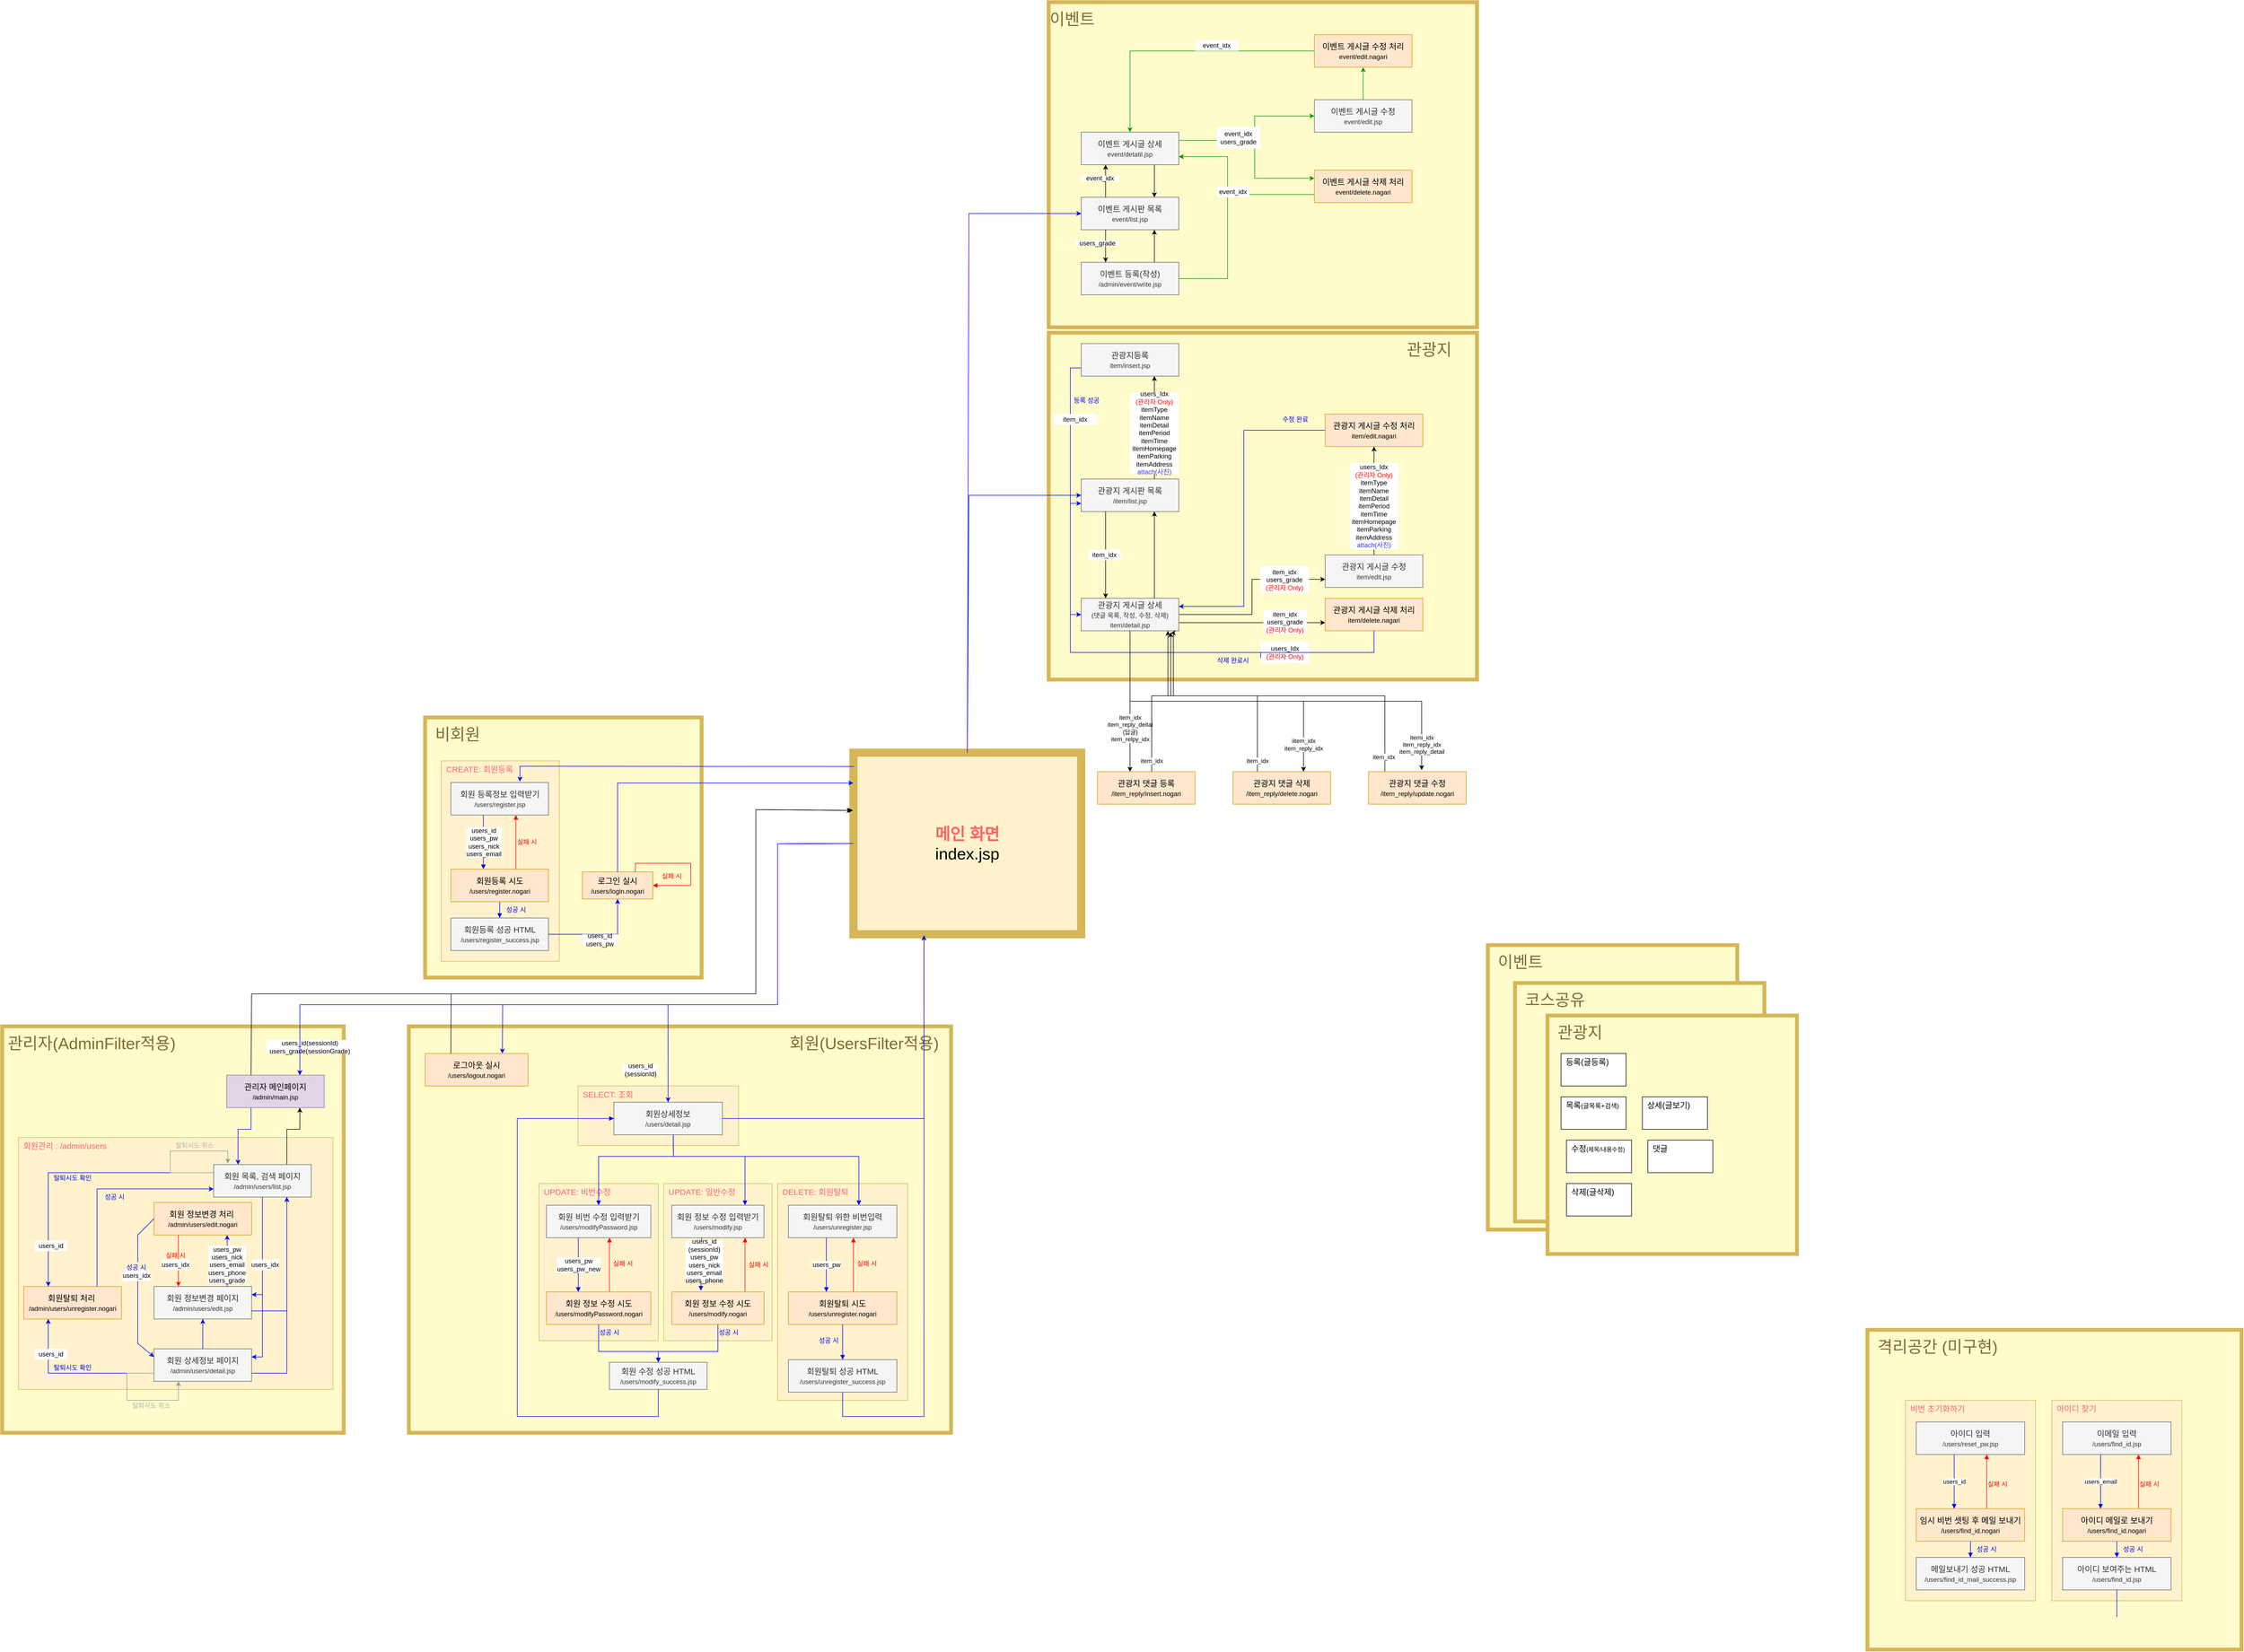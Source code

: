 <mxfile version="15.7.0" type="device"><diagram id="LKAplenjJ5uR3z4QHYQ-" name="페이지-1"><mxGraphModel dx="3256" dy="3298" grid="1" gridSize="10" guides="1" tooltips="1" connect="1" arrows="1" fold="1" page="1" pageScale="1" pageWidth="827" pageHeight="1169" math="0" shadow="0"><root><mxCell id="0"/><mxCell id="1" parent="0"/><mxCell id="cHWenCPkh5nBEhxCHhPZ-91" value="&amp;nbsp; &amp;nbsp; &amp;nbsp; &amp;nbsp; &amp;nbsp; &amp;nbsp; &amp;nbsp; &amp;nbsp; &amp;nbsp; &amp;nbsp; &amp;nbsp; &amp;nbsp; &amp;nbsp; &amp;nbsp; &amp;nbsp; &amp;nbsp; &amp;nbsp; &amp;nbsp; &amp;nbsp; &amp;nbsp; &amp;nbsp; &amp;nbsp; &amp;nbsp; &amp;nbsp; &amp;nbsp; &amp;nbsp; &amp;nbsp; &amp;nbsp; &amp;nbsp; &amp;nbsp; &amp;nbsp; &amp;nbsp; &amp;nbsp; &amp;nbsp; &amp;nbsp; &amp;nbsp; &amp;nbsp; &amp;nbsp; &amp;nbsp; &amp;nbsp; &amp;nbsp; &amp;nbsp; 회원(UsersFilter적용)" style="rounded=0;whiteSpace=wrap;html=1;fontSize=30;align=left;verticalAlign=top;strokeWidth=7;strokeColor=#D6B656;fillColor=#FFfbCb;fontColor=#806C33;spacingTop=7;" parent="1" vertex="1"><mxGeometry x="-150" y="630" width="1000" height="750" as="geometry"/></mxCell><mxCell id="Cjj9x0MrMo0YAK2Xyfjq-55" value="" style="endArrow=classic;html=1;rounded=0;fontSize=12;fontColor=#0000FF;strokeColor=none;exitX=0.708;exitY=0;exitDx=0;exitDy=0;exitPerimeter=0;" parent="1" edge="1"><mxGeometry width="50" height="50" relative="1" as="geometry"><mxPoint x="623.96" y="535" as="sourcePoint"/><mxPoint x="624" y="435" as="targetPoint"/></mxGeometry></mxCell><mxCell id="cHWenCPkh5nBEhxCHhPZ-2" value="&lt;font color=&quot;#ff6666&quot;&gt;&lt;b&gt;메인 화면&lt;/b&gt;&lt;/font&gt;&lt;br style=&quot;font-size: 30px&quot;&gt;index.jsp" style="rounded=0;whiteSpace=wrap;html=1;fontSize=30;fillColor=#fff2cc;strokeColor=#d6b656;strokeWidth=15;" parent="1" vertex="1"><mxGeometry x="670" y="125" width="420" height="335" as="geometry"/></mxCell><mxCell id="cHWenCPkh5nBEhxCHhPZ-3" value="&amp;nbsp; 비회원" style="rounded=0;whiteSpace=wrap;html=1;fontSize=30;align=left;verticalAlign=top;strokeWidth=7;strokeColor=#D6B656;fillColor=#FFfbCb;fontColor=#806C33;spacingTop=7;" parent="1" vertex="1"><mxGeometry x="-120" y="60" width="510" height="480" as="geometry"/></mxCell><mxCell id="cHWenCPkh5nBEhxCHhPZ-4" value="&amp;nbsp;관리자(AdminFilter적용)" style="rounded=0;whiteSpace=wrap;html=1;fontSize=30;align=left;verticalAlign=top;strokeWidth=7;strokeColor=#D6B656;fillColor=#FFFBCB;fontColor=#806C33;spacingTop=7;" parent="1" vertex="1"><mxGeometry x="-900" y="630" width="630" height="750" as="geometry"/></mxCell><mxCell id="cHWenCPkh5nBEhxCHhPZ-5" value="회원관리 : /admin/users" style="rounded=0;whiteSpace=wrap;html=1;fontSize=15;align=left;verticalAlign=top;spacingLeft=7;fillColor=#fff2cc;strokeColor=#d6b656;fontColor=#FF6666;" parent="1" vertex="1"><mxGeometry x="-870" y="835" width="580" height="465" as="geometry"/></mxCell><mxCell id="cHWenCPkh5nBEhxCHhPZ-6" value="&lt;font color=&quot;#ff6666&quot;&gt;&lt;b&gt;메인 화면&lt;/b&gt;&lt;/font&gt;&lt;br style=&quot;font-size: 30px&quot;&gt;index.jsp" style="rounded=0;whiteSpace=wrap;html=1;fontSize=30;fillColor=#fff2cc;strokeColor=#d6b656;strokeWidth=15;" parent="1" vertex="1"><mxGeometry x="670" y="125" width="420" height="335" as="geometry"/></mxCell><mxCell id="cHWenCPkh5nBEhxCHhPZ-7" value="로그인 실시&lt;br&gt;&lt;font style=&quot;font-size: 12px&quot;&gt;/users/login.nogari&lt;/font&gt;" style="rounded=0;whiteSpace=wrap;html=1;fontSize=15;align=center;verticalAlign=middle;spacingLeft=0;fillColor=#ffe6cc;strokeColor=#d79b00;" parent="1" vertex="1"><mxGeometry x="170" y="345" width="130" height="50" as="geometry"/></mxCell><mxCell id="cHWenCPkh5nBEhxCHhPZ-8" value="CREATE: 회원등록" style="rounded=0;whiteSpace=wrap;html=1;fontSize=15;align=left;verticalAlign=top;spacingLeft=7;fillColor=#fff2cc;strokeColor=#d6b656;fontColor=#FF6666;" parent="1" vertex="1"><mxGeometry x="-90" y="140" width="217.5" height="370" as="geometry"/></mxCell><mxCell id="cHWenCPkh5nBEhxCHhPZ-9" value="" style="edgeStyle=orthogonalEdgeStyle;rounded=0;orthogonalLoop=1;jettySize=auto;html=1;fontSize=12;strokeColor=#0000FF;endArrow=block;endFill=1;" parent="1" source="cHWenCPkh5nBEhxCHhPZ-11" target="cHWenCPkh5nBEhxCHhPZ-12" edge="1"><mxGeometry relative="1" as="geometry"/></mxCell><mxCell id="cHWenCPkh5nBEhxCHhPZ-10" value="" style="edgeStyle=orthogonalEdgeStyle;rounded=0;orthogonalLoop=1;jettySize=auto;html=1;strokeColor=#FF0000;endArrow=block;endFill=1;" parent="1" source="cHWenCPkh5nBEhxCHhPZ-11" target="cHWenCPkh5nBEhxCHhPZ-16" edge="1"><mxGeometry relative="1" as="geometry"><Array as="points"><mxPoint x="47.5" y="250"/><mxPoint x="47.5" y="250"/></Array></mxGeometry></mxCell><mxCell id="cHWenCPkh5nBEhxCHhPZ-11" value="회원등록 시도&lt;br&gt;&lt;font style=&quot;font-size: 12px&quot;&gt;/users/register.nogari&lt;/font&gt;" style="rounded=0;whiteSpace=wrap;html=1;fontSize=15;align=center;verticalAlign=middle;spacingLeft=0;fillColor=#ffe6cc;strokeColor=#d79b00;" parent="1" vertex="1"><mxGeometry x="-72.5" y="340" width="180" height="60" as="geometry"/></mxCell><mxCell id="cHWenCPkh5nBEhxCHhPZ-12" value="회원등록 성공 HTML&lt;br&gt;&lt;font style=&quot;font-size: 12px&quot;&gt;/users/register_success.jsp&lt;/font&gt;" style="rounded=0;whiteSpace=wrap;html=1;fontSize=15;align=center;verticalAlign=middle;spacingLeft=0;fillColor=#f5f5f5;strokeColor=#666666;fontColor=#333333;" parent="1" vertex="1"><mxGeometry x="-72.5" y="430" width="180" height="60" as="geometry"/></mxCell><mxCell id="cHWenCPkh5nBEhxCHhPZ-13" value="실패 시" style="text;html=1;strokeColor=none;fillColor=none;align=center;verticalAlign=middle;whiteSpace=wrap;rounded=0;fontSize=12;fontColor=#FF0000;" parent="1" vertex="1"><mxGeometry x="37.5" y="275" width="60" height="30" as="geometry"/></mxCell><mxCell id="cHWenCPkh5nBEhxCHhPZ-14" value="성공 시" style="text;html=1;strokeColor=none;fillColor=none;align=center;verticalAlign=middle;whiteSpace=wrap;rounded=0;fontSize=12;fontColor=#0000FF;" parent="1" vertex="1"><mxGeometry x="17.5" y="400" width="60" height="30" as="geometry"/></mxCell><mxCell id="cHWenCPkh5nBEhxCHhPZ-15" value="&lt;div style=&quot;font-size: 12px&quot;&gt;users_id&lt;/div&gt;&lt;div style=&quot;font-size: 12px&quot;&gt;users_pw&lt;/div&gt;&lt;div style=&quot;font-size: 12px&quot;&gt;users_nick&lt;/div&gt;&lt;div style=&quot;font-size: 12px&quot;&gt;users_email&lt;/div&gt;" style="edgeStyle=orthogonalEdgeStyle;rounded=0;orthogonalLoop=1;jettySize=auto;html=1;strokeColor=#0000FF;endArrow=block;endFill=1;" parent="1" source="cHWenCPkh5nBEhxCHhPZ-16" target="cHWenCPkh5nBEhxCHhPZ-11" edge="1"><mxGeometry relative="1" as="geometry"><Array as="points"><mxPoint x="-12.5" y="250"/><mxPoint x="-12.5" y="250"/></Array></mxGeometry></mxCell><mxCell id="cHWenCPkh5nBEhxCHhPZ-16" value="회원 등록정보 입력받기&lt;br&gt;&lt;font style=&quot;font-size: 12px&quot;&gt;/users/register.jsp&lt;/font&gt;" style="rounded=0;whiteSpace=wrap;html=1;fontSize=15;align=center;verticalAlign=middle;spacingLeft=0;fillColor=#f5f5f5;fontColor=#333333;strokeColor=#666666;" parent="1" vertex="1"><mxGeometry x="-72.5" y="180" width="180" height="60" as="geometry"/></mxCell><mxCell id="cHWenCPkh5nBEhxCHhPZ-17" value="실패 시" style="text;html=1;strokeColor=none;fillColor=none;align=center;verticalAlign=middle;whiteSpace=wrap;rounded=0;fontSize=12;fontColor=#FF0000;" parent="1" vertex="1"><mxGeometry x="310" y="340" width="50" height="25" as="geometry"/></mxCell><mxCell id="cHWenCPkh5nBEhxCHhPZ-18" value="" style="endArrow=block;html=1;rounded=0;fontSize=12;fontColor=#0000FF;strokeColor=#FF0000;endFill=1;exitX=0.75;exitY=0;exitDx=0;exitDy=0;entryX=1;entryY=0.5;entryDx=0;entryDy=0;" parent="1" source="cHWenCPkh5nBEhxCHhPZ-7" target="cHWenCPkh5nBEhxCHhPZ-7" edge="1"><mxGeometry x="30" y="744.37" width="50" height="50" as="geometry"><mxPoint x="1090" y="278" as="sourcePoint"/><mxPoint x="370" y="329" as="targetPoint"/><Array as="points"><mxPoint x="268" y="329"/><mxPoint x="370" y="329"/><mxPoint x="370" y="370"/></Array></mxGeometry></mxCell><mxCell id="cHWenCPkh5nBEhxCHhPZ-19" value="&lt;font style=&quot;font-size: 15px&quot;&gt;관리자 메인페이지&lt;br&gt;&lt;/font&gt;&lt;span style=&quot;font-size: 12px&quot;&gt;/admin/main.jsp&lt;/span&gt;" style="rounded=0;whiteSpace=wrap;html=1;fontSize=15;align=center;verticalAlign=middle;spacingLeft=0;fillColor=#e1d5e7;strokeColor=#9673a6;" parent="1" vertex="1"><mxGeometry x="-486" y="720" width="180" height="60" as="geometry"/></mxCell><mxCell id="cHWenCPkh5nBEhxCHhPZ-20" value="&lt;font style=&quot;font-size: 15px&quot;&gt;회원 목록, 검색 페이지&lt;br&gt;&lt;/font&gt;&lt;span style=&quot;font-size: 12px&quot;&gt;/admin/users/list.jsp&lt;/span&gt;" style="rounded=0;whiteSpace=wrap;html=1;fontSize=15;align=center;verticalAlign=middle;spacingLeft=0;fillColor=#f5f5f5;fontColor=#333333;strokeColor=#666666;" parent="1" vertex="1"><mxGeometry x="-510" y="885" width="180" height="60" as="geometry"/></mxCell><mxCell id="cHWenCPkh5nBEhxCHhPZ-21" value="&lt;font style=&quot;font-size: 15px&quot;&gt;회원 상세정보 페이지&lt;br&gt;&lt;/font&gt;&lt;span style=&quot;font-size: 12px&quot;&gt;/admin/users/detail.jsp&lt;/span&gt;" style="rounded=0;whiteSpace=wrap;html=1;fontSize=15;align=center;verticalAlign=middle;spacingLeft=0;fillColor=#f5f5f5;fontColor=#333333;strokeColor=#666666;" parent="1" vertex="1"><mxGeometry x="-620" y="1225" width="180" height="60" as="geometry"/></mxCell><mxCell id="cHWenCPkh5nBEhxCHhPZ-22" value="&lt;font style=&quot;font-size: 15px&quot;&gt;회원 정보변경 페이지&lt;br&gt;&lt;/font&gt;&lt;span style=&quot;font-size: 12px&quot;&gt;/admin/users/edit.jsp&lt;/span&gt;" style="rounded=0;whiteSpace=wrap;html=1;fontSize=15;align=center;verticalAlign=middle;spacingLeft=0;fillColor=#f5f5f5;fontColor=#333333;strokeColor=#666666;" parent="1" vertex="1"><mxGeometry x="-620" y="1110" width="180" height="60" as="geometry"/></mxCell><mxCell id="cHWenCPkh5nBEhxCHhPZ-23" value="회원탈퇴 처리&amp;nbsp;&lt;br&gt;&lt;font style=&quot;font-size: 12px&quot;&gt;/admin/users/unregister.nogari&lt;/font&gt;" style="rounded=0;whiteSpace=wrap;html=1;fontSize=15;align=center;verticalAlign=middle;spacingLeft=0;fillColor=#ffe6cc;strokeColor=#d79b00;" parent="1" vertex="1"><mxGeometry x="-860" y="1110" width="180" height="60" as="geometry"/></mxCell><mxCell id="cHWenCPkh5nBEhxCHhPZ-24" value="" style="endArrow=classic;html=1;rounded=0;exitX=0;exitY=0.75;exitDx=0;exitDy=0;strokeColor=#0000FF;entryX=0.25;entryY=1;entryDx=0;entryDy=0;" parent="1" source="cHWenCPkh5nBEhxCHhPZ-21" target="cHWenCPkh5nBEhxCHhPZ-23" edge="1"><mxGeometry width="50" height="50" relative="1" as="geometry"><mxPoint x="-450" y="1075" as="sourcePoint"/><mxPoint x="-400" y="1025" as="targetPoint"/><Array as="points"><mxPoint x="-815" y="1270"/></Array></mxGeometry></mxCell><mxCell id="cHWenCPkh5nBEhxCHhPZ-25" value="" style="endArrow=classic;html=1;rounded=0;entryX=0;entryY=0.75;entryDx=0;entryDy=0;exitX=0.75;exitY=0;exitDx=0;exitDy=0;strokeColor=#0000FF;" parent="1" source="cHWenCPkh5nBEhxCHhPZ-23" target="cHWenCPkh5nBEhxCHhPZ-20" edge="1"><mxGeometry width="50" height="50" relative="1" as="geometry"><mxPoint x="-450" y="1075" as="sourcePoint"/><mxPoint x="-400" y="1025" as="targetPoint"/><Array as="points"><mxPoint x="-725" y="930"/></Array></mxGeometry></mxCell><mxCell id="cHWenCPkh5nBEhxCHhPZ-28" value="성공 시" style="text;html=1;strokeColor=none;fillColor=none;align=center;verticalAlign=middle;whiteSpace=wrap;rounded=0;fontSize=12;fontColor=#0000FF;" parent="1" vertex="1"><mxGeometry x="-720" y="935" width="55" height="20" as="geometry"/></mxCell><mxCell id="cHWenCPkh5nBEhxCHhPZ-29" style="edgeStyle=orthogonalEdgeStyle;rounded=0;orthogonalLoop=1;jettySize=auto;html=1;exitX=0.5;exitY=1;exitDx=0;exitDy=0;strokeColor=#0000FF;" parent="1" edge="1"><mxGeometry relative="1" as="geometry"><mxPoint x="-670" y="1265" as="sourcePoint"/><mxPoint x="-670" y="1265" as="targetPoint"/></mxGeometry></mxCell><mxCell id="cHWenCPkh5nBEhxCHhPZ-30" value="회원 정보변경 처리&amp;nbsp;&lt;br&gt;&lt;font style=&quot;font-size: 12px&quot;&gt;/admin/users/edit.nogari&lt;/font&gt;" style="rounded=0;whiteSpace=wrap;html=1;fontSize=15;align=center;verticalAlign=middle;spacingLeft=0;fillColor=#ffe6cc;strokeColor=#d79b00;" parent="1" vertex="1"><mxGeometry x="-620" y="955" width="180" height="60" as="geometry"/></mxCell><mxCell id="cHWenCPkh5nBEhxCHhPZ-31" value="" style="endArrow=classic;html=1;rounded=0;exitX=0.5;exitY=0;exitDx=0;exitDy=0;strokeColor=#0000FF;entryX=0.5;entryY=1;entryDx=0;entryDy=0;" parent="1" source="cHWenCPkh5nBEhxCHhPZ-21" target="cHWenCPkh5nBEhxCHhPZ-22" edge="1"><mxGeometry width="50" height="50" relative="1" as="geometry"><mxPoint x="-610" y="1280" as="sourcePoint"/><mxPoint x="-885" y="1185" as="targetPoint"/><Array as="points"/></mxGeometry></mxCell><mxCell id="cHWenCPkh5nBEhxCHhPZ-34" value="" style="endArrow=classic;html=1;rounded=0;exitX=0.5;exitY=1;exitDx=0;exitDy=0;strokeColor=#0000FF;entryX=1;entryY=0.25;entryDx=0;entryDy=0;" parent="1" source="cHWenCPkh5nBEhxCHhPZ-20" target="cHWenCPkh5nBEhxCHhPZ-21" edge="1"><mxGeometry width="50" height="50" relative="1" as="geometry"><mxPoint x="-430" y="1025" as="sourcePoint"/><mxPoint x="-430" y="1265" as="targetPoint"/><Array as="points"><mxPoint x="-420" y="1240"/></Array></mxGeometry></mxCell><mxCell id="cHWenCPkh5nBEhxCHhPZ-35" value="" style="endArrow=none;html=1;rounded=0;exitX=0;exitY=0.5;exitDx=0;exitDy=0;strokeColor=#0000FF;entryX=0.5;entryY=0;entryDx=0;entryDy=0;" parent="1" source="cHWenCPkh5nBEhxCHhPZ-30" edge="1"><mxGeometry width="50" height="50" relative="1" as="geometry"><mxPoint x="-440" y="1015" as="sourcePoint"/><mxPoint x="-650" y="1065" as="targetPoint"/><Array as="points"><mxPoint x="-650" y="1015"/></Array></mxGeometry></mxCell><mxCell id="cHWenCPkh5nBEhxCHhPZ-36" value="" style="endArrow=classic;html=1;rounded=0;strokeColor=#0000FF;exitX=0.5;exitY=1;exitDx=0;exitDy=0;entryX=0;entryY=0.25;entryDx=0;entryDy=0;" parent="1" target="cHWenCPkh5nBEhxCHhPZ-21" edge="1"><mxGeometry width="50" height="50" relative="1" as="geometry"><mxPoint x="-650" y="1085" as="sourcePoint"/><mxPoint x="-430" y="1005" as="targetPoint"/><Array as="points"><mxPoint x="-650" y="1215"/></Array></mxGeometry></mxCell><mxCell id="cHWenCPkh5nBEhxCHhPZ-37" value="성공 시&lt;br&gt;" style="text;html=1;strokeColor=none;fillColor=none;align=center;verticalAlign=middle;whiteSpace=wrap;rounded=0;fontSize=12;fontColor=#0000FF;" parent="1" vertex="1"><mxGeometry x="-680" y="1065" width="55" height="20" as="geometry"/></mxCell><mxCell id="cHWenCPkh5nBEhxCHhPZ-38" value="" style="endArrow=classic;html=1;rounded=0;strokeColor=#0000FF;exitX=0.5;exitY=1;exitDx=0;exitDy=0;" parent="1" source="cHWenCPkh5nBEhxCHhPZ-20" edge="1"><mxGeometry width="50" height="50" relative="1" as="geometry"><mxPoint x="-410" y="1055" as="sourcePoint"/><mxPoint x="-440" y="1125" as="targetPoint"/><Array as="points"><mxPoint x="-420" y="1125"/></Array></mxGeometry></mxCell><mxCell id="cHWenCPkh5nBEhxCHhPZ-39" value="" style="endArrow=classic;html=1;rounded=0;exitX=0.75;exitY=0;exitDx=0;exitDy=0;strokeColor=#0000FF;entryX=0.75;entryY=1;entryDx=0;entryDy=0;" parent="1" source="cHWenCPkh5nBEhxCHhPZ-22" target="cHWenCPkh5nBEhxCHhPZ-30" edge="1"><mxGeometry width="50" height="50" relative="1" as="geometry"><mxPoint x="-520" y="1235" as="sourcePoint"/><mxPoint x="-520" y="1180" as="targetPoint"/><Array as="points"/></mxGeometry></mxCell><mxCell id="cHWenCPkh5nBEhxCHhPZ-40" value="" style="endArrow=classic;html=1;rounded=0;fontColor=#CC0000;strokeColor=#0000FF;exitX=1;exitY=0.75;exitDx=0;exitDy=0;entryX=0.75;entryY=1;entryDx=0;entryDy=0;" parent="1" source="cHWenCPkh5nBEhxCHhPZ-22" target="cHWenCPkh5nBEhxCHhPZ-20" edge="1"><mxGeometry width="50" height="50" relative="1" as="geometry"><mxPoint x="-350" y="1175" as="sourcePoint"/><mxPoint x="-300" y="1125" as="targetPoint"/><Array as="points"><mxPoint x="-375" y="1155"/></Array></mxGeometry></mxCell><mxCell id="cHWenCPkh5nBEhxCHhPZ-41" value="" style="endArrow=classic;html=1;rounded=0;fontColor=#CC0000;strokeColor=#0000FF;exitX=1;exitY=0.75;exitDx=0;exitDy=0;entryX=0.75;entryY=1;entryDx=0;entryDy=0;" parent="1" source="cHWenCPkh5nBEhxCHhPZ-21" target="cHWenCPkh5nBEhxCHhPZ-20" edge="1"><mxGeometry width="50" height="50" relative="1" as="geometry"><mxPoint x="-430" y="1165" as="sourcePoint"/><mxPoint x="-365" y="965" as="targetPoint"/><Array as="points"><mxPoint x="-375" y="1270"/></Array></mxGeometry></mxCell><mxCell id="cHWenCPkh5nBEhxCHhPZ-42" value="SELECT: 조회" style="rounded=0;whiteSpace=wrap;html=1;fontSize=15;align=left;verticalAlign=top;spacingLeft=7;fillColor=#fff2cc;strokeColor=#d6b656;fontColor=#FF6666;" parent="1" vertex="1"><mxGeometry x="161.88" y="740" width="296.25" height="110" as="geometry"/></mxCell><mxCell id="cHWenCPkh5nBEhxCHhPZ-43" value="&lt;font&gt;회원상세정보&lt;br&gt;&lt;/font&gt;&lt;font style=&quot;font-size: 12px&quot;&gt;/users/detail.jsp&lt;/font&gt;" style="rounded=0;whiteSpace=wrap;html=1;fontSize=15;align=center;verticalAlign=middle;spacingLeft=0;fillColor=#f5f5f5;fontColor=#333333;strokeColor=#666666;" parent="1" vertex="1"><mxGeometry x="228.13" y="770" width="200" height="60" as="geometry"/></mxCell><mxCell id="cHWenCPkh5nBEhxCHhPZ-44" value="DELETE: 회원탈퇴" style="rounded=0;whiteSpace=wrap;html=1;fontSize=15;align=left;verticalAlign=top;spacingLeft=7;fillColor=#fff2cc;strokeColor=#d6b656;fontColor=#FF6666;" parent="1" vertex="1"><mxGeometry x="530" y="920" width="240" height="400" as="geometry"/></mxCell><mxCell id="cHWenCPkh5nBEhxCHhPZ-45" value="" style="edgeStyle=orthogonalEdgeStyle;rounded=0;orthogonalLoop=1;jettySize=auto;html=1;strokeColor=#FF0000;endArrow=block;endFill=1;" parent="1" source="cHWenCPkh5nBEhxCHhPZ-46" target="cHWenCPkh5nBEhxCHhPZ-49" edge="1"><mxGeometry relative="1" as="geometry"><Array as="points"><mxPoint x="670" y="1100"/><mxPoint x="670" y="1100"/></Array></mxGeometry></mxCell><mxCell id="cHWenCPkh5nBEhxCHhPZ-46" value="회원탈퇴 시도&lt;br&gt;&lt;font style=&quot;font-size: 12px&quot;&gt;/users/unregister.nogari&lt;/font&gt;" style="rounded=0;whiteSpace=wrap;html=1;fontSize=15;align=center;verticalAlign=middle;spacingLeft=0;fillColor=#ffe6cc;strokeColor=#d79b00;" parent="1" vertex="1"><mxGeometry x="550" y="1120" width="200" height="60" as="geometry"/></mxCell><mxCell id="cHWenCPkh5nBEhxCHhPZ-47" value="회원탈퇴 성공 HTML&lt;br&gt;&lt;font style=&quot;font-size: 12px&quot;&gt;/users/unregister_success.jsp&lt;/font&gt;" style="rounded=0;whiteSpace=wrap;html=1;fontSize=15;align=center;verticalAlign=middle;spacingLeft=0;fillColor=#f5f5f5;strokeColor=#666666;fontColor=#333333;" parent="1" vertex="1"><mxGeometry x="550" y="1245" width="200" height="60" as="geometry"/></mxCell><mxCell id="cHWenCPkh5nBEhxCHhPZ-48" value="&lt;font style=&quot;font-size: 12px&quot;&gt;users_pw&lt;/font&gt;" style="edgeStyle=orthogonalEdgeStyle;rounded=0;orthogonalLoop=1;jettySize=auto;html=1;strokeColor=#0000FF;endArrow=block;endFill=1;" parent="1" source="cHWenCPkh5nBEhxCHhPZ-49" target="cHWenCPkh5nBEhxCHhPZ-46" edge="1"><mxGeometry relative="1" as="geometry"><Array as="points"><mxPoint x="620" y="1060"/><mxPoint x="620" y="1060"/></Array></mxGeometry></mxCell><mxCell id="cHWenCPkh5nBEhxCHhPZ-49" value="회원탈퇴 위한 비번입력&lt;br&gt;&lt;font style=&quot;font-size: 12px&quot;&gt;/users/unregister.jsp&lt;/font&gt;" style="rounded=0;whiteSpace=wrap;html=1;fontSize=15;align=center;verticalAlign=middle;spacingLeft=0;fillColor=#f5f5f5;fontColor=#333333;strokeColor=#666666;" parent="1" vertex="1"><mxGeometry x="550" y="960" width="200" height="60" as="geometry"/></mxCell><mxCell id="cHWenCPkh5nBEhxCHhPZ-50" value="실패 시" style="text;html=1;strokeColor=none;fillColor=none;align=center;verticalAlign=middle;whiteSpace=wrap;rounded=0;fontSize=12;fontColor=#FF0000;" parent="1" vertex="1"><mxGeometry x="670" y="1055" width="50" height="25" as="geometry"/></mxCell><mxCell id="cHWenCPkh5nBEhxCHhPZ-51" value="성공 시" style="text;html=1;strokeColor=none;fillColor=none;align=center;verticalAlign=middle;whiteSpace=wrap;rounded=0;fontSize=12;fontColor=#0000FF;" parent="1" vertex="1"><mxGeometry x="600" y="1200" width="49" height="20" as="geometry"/></mxCell><mxCell id="cHWenCPkh5nBEhxCHhPZ-52" value="UPDATE: 일반수정" style="rounded=0;whiteSpace=wrap;html=1;fontSize=15;align=left;verticalAlign=top;spacingLeft=7;fillColor=#fff2cc;strokeColor=#d6b656;fontColor=#FF6666;" parent="1" vertex="1"><mxGeometry x="320" y="920" width="200" height="290" as="geometry"/></mxCell><mxCell id="cHWenCPkh5nBEhxCHhPZ-53" value="UPDATE: 비번수정" style="rounded=0;whiteSpace=wrap;html=1;fontSize=15;align=left;verticalAlign=top;spacingLeft=7;fillColor=#fff2cc;strokeColor=#d6b656;fontColor=#FF6666;" parent="1" vertex="1"><mxGeometry x="90" y="920" width="220" height="290" as="geometry"/></mxCell><mxCell id="cHWenCPkh5nBEhxCHhPZ-54" value="" style="edgeStyle=orthogonalEdgeStyle;rounded=0;orthogonalLoop=1;jettySize=auto;html=1;strokeColor=#FF0000;endArrow=block;endFill=1;" parent="1" source="cHWenCPkh5nBEhxCHhPZ-55" target="cHWenCPkh5nBEhxCHhPZ-59" edge="1"><mxGeometry relative="1" as="geometry"><Array as="points"><mxPoint x="470" y="1090"/><mxPoint x="470" y="1090"/></Array></mxGeometry></mxCell><mxCell id="cHWenCPkh5nBEhxCHhPZ-55" value="회원 정보 수정 시도&lt;br&gt;&lt;font style=&quot;font-size: 12px&quot;&gt;/users/modify.nogari&lt;/font&gt;" style="rounded=0;whiteSpace=wrap;html=1;fontSize=15;align=center;verticalAlign=middle;spacingLeft=0;fillColor=#ffe6cc;strokeColor=#d79b00;fontColor=default;" parent="1" vertex="1"><mxGeometry x="335" y="1120" width="170" height="60" as="geometry"/></mxCell><mxCell id="cHWenCPkh5nBEhxCHhPZ-56" value="회원 수정 성공 HTML&lt;br&gt;&lt;font style=&quot;font-size: 12px&quot;&gt;/users/modify_success.jsp&lt;/font&gt;" style="rounded=0;whiteSpace=wrap;html=1;fontSize=15;align=center;verticalAlign=middle;spacingLeft=0;fillColor=#f5f5f5;strokeColor=#666666;fontColor=#333333;" parent="1" vertex="1"><mxGeometry x="220" y="1250" width="180" height="50" as="geometry"/></mxCell><mxCell id="cHWenCPkh5nBEhxCHhPZ-57" value="실패 시" style="text;html=1;strokeColor=none;fillColor=none;align=center;verticalAlign=middle;whiteSpace=wrap;rounded=0;fontSize=12;fontColor=#FF0000;" parent="1" vertex="1"><mxGeometry x="465" y="1055" width="60" height="30" as="geometry"/></mxCell><mxCell id="cHWenCPkh5nBEhxCHhPZ-58" value="성공 시" style="text;html=1;strokeColor=none;fillColor=none;align=center;verticalAlign=middle;whiteSpace=wrap;rounded=0;fontSize=12;fontColor=#0000FF;" parent="1" vertex="1"><mxGeometry x="415" y="1185" width="50" height="20" as="geometry"/></mxCell><mxCell id="cHWenCPkh5nBEhxCHhPZ-59" value="회원 정보 수정 입력받기&lt;br&gt;&lt;font style=&quot;font-size: 12px&quot;&gt;/users/modify.jsp&lt;/font&gt;" style="rounded=0;whiteSpace=wrap;html=1;fontSize=15;align=center;verticalAlign=middle;spacingLeft=0;fillColor=#f5f5f5;fontColor=#333333;strokeColor=#666666;" parent="1" vertex="1"><mxGeometry x="335" y="960" width="170" height="60" as="geometry"/></mxCell><mxCell id="cHWenCPkh5nBEhxCHhPZ-60" value="" style="edgeStyle=orthogonalEdgeStyle;rounded=0;orthogonalLoop=1;jettySize=auto;html=1;strokeColor=#FF0000;endArrow=block;endFill=1;" parent="1" source="cHWenCPkh5nBEhxCHhPZ-61" target="cHWenCPkh5nBEhxCHhPZ-65" edge="1"><mxGeometry relative="1" as="geometry"><Array as="points"><mxPoint x="220" y="1070"/><mxPoint x="220" y="1070"/></Array></mxGeometry></mxCell><mxCell id="cHWenCPkh5nBEhxCHhPZ-61" value="회원 정보 수정 시도&lt;br&gt;&lt;font style=&quot;font-size: 12px&quot;&gt;/users/modifyPassword.nogari&lt;/font&gt;" style="rounded=0;whiteSpace=wrap;html=1;fontSize=15;align=center;verticalAlign=middle;spacingLeft=0;fillColor=#ffe6cc;strokeColor=#d79b00;fontColor=default;" parent="1" vertex="1"><mxGeometry x="103.75" y="1120" width="192.5" height="60" as="geometry"/></mxCell><mxCell id="cHWenCPkh5nBEhxCHhPZ-62" value="실패 시" style="text;html=1;strokeColor=none;fillColor=none;align=center;verticalAlign=middle;whiteSpace=wrap;rounded=0;fontSize=12;fontColor=#FF0000;" parent="1" vertex="1"><mxGeometry x="220" y="1055" width="50" height="25" as="geometry"/></mxCell><mxCell id="cHWenCPkh5nBEhxCHhPZ-63" value="성공 시" style="text;html=1;strokeColor=none;fillColor=none;align=center;verticalAlign=middle;whiteSpace=wrap;rounded=0;fontSize=12;fontColor=#0000FF;" parent="1" vertex="1"><mxGeometry x="190" y="1180" width="60" height="30" as="geometry"/></mxCell><mxCell id="cHWenCPkh5nBEhxCHhPZ-64" value="&lt;div style=&quot;font-size: 12px&quot;&gt;users_pw&lt;/div&gt;&lt;div style=&quot;font-size: 12px&quot;&gt;users_pw_new&lt;/div&gt;" style="edgeStyle=orthogonalEdgeStyle;rounded=0;orthogonalLoop=1;jettySize=auto;html=1;strokeColor=#0000FF;endArrow=block;endFill=1;" parent="1" source="cHWenCPkh5nBEhxCHhPZ-65" target="cHWenCPkh5nBEhxCHhPZ-61" edge="1"><mxGeometry relative="1" as="geometry"><Array as="points"><mxPoint x="162.5" y="1030"/><mxPoint x="162.5" y="1030"/></Array></mxGeometry></mxCell><mxCell id="cHWenCPkh5nBEhxCHhPZ-65" value="회원 비번 수정 입력받기&lt;br&gt;&lt;font style=&quot;font-size: 12px&quot;&gt;/users/modifyPassword.jsp&lt;/font&gt;" style="rounded=0;whiteSpace=wrap;html=1;fontSize=15;align=center;verticalAlign=middle;spacingLeft=0;fillColor=#f5f5f5;fontColor=#333333;strokeColor=#666666;" parent="1" vertex="1"><mxGeometry x="103.75" y="960" width="192.5" height="60" as="geometry"/></mxCell><mxCell id="cHWenCPkh5nBEhxCHhPZ-66" value="" style="endArrow=block;html=1;rounded=0;sketch=0;fontColor=#FF6666;strokeColor=#0000FF;fillColor=#A8DADC;exitX=0.5;exitY=1;exitDx=0;exitDy=0;entryX=0.5;entryY=0;entryDx=0;entryDy=0;endFill=1;" parent="1" source="cHWenCPkh5nBEhxCHhPZ-55" target="cHWenCPkh5nBEhxCHhPZ-56" edge="1"><mxGeometry x="200" y="1220" width="50" height="50" as="geometry"><mxPoint x="290" y="1270" as="sourcePoint"/><mxPoint x="320" y="1260" as="targetPoint"/><Array as="points"><mxPoint x="420" y="1230"/><mxPoint x="310" y="1230"/></Array></mxGeometry></mxCell><mxCell id="cHWenCPkh5nBEhxCHhPZ-67" value="" style="endArrow=block;html=1;rounded=0;labelBackgroundColor=default;fontSize=18;fontColor=#0000FF;strokeColor=#0000FF;exitX=0.5;exitY=1;exitDx=0;exitDy=0;entryX=0.5;entryY=0;entryDx=0;entryDy=0;endFill=1;" parent="1" source="cHWenCPkh5nBEhxCHhPZ-46" target="cHWenCPkh5nBEhxCHhPZ-47" edge="1"><mxGeometry width="50" height="50" relative="1" as="geometry"><mxPoint x="350" y="1310" as="sourcePoint"/><mxPoint x="400" y="1260" as="targetPoint"/></mxGeometry></mxCell><mxCell id="cHWenCPkh5nBEhxCHhPZ-68" value="" style="endArrow=block;html=1;rounded=0;labelBackgroundColor=default;fontSize=18;fontColor=default;strokeColor=#0000FF;exitX=0.323;exitY=1.006;exitDx=0;exitDy=0;exitPerimeter=0;entryX=0.315;entryY=-0.039;entryDx=0;entryDy=0;entryPerimeter=0;endFill=1;" parent="1" source="cHWenCPkh5nBEhxCHhPZ-59" target="cHWenCPkh5nBEhxCHhPZ-55" edge="1"><mxGeometry width="50" height="50" relative="1" as="geometry"><mxPoint x="502.5" y="980" as="sourcePoint"/><mxPoint x="552.5" y="930" as="targetPoint"/></mxGeometry></mxCell><mxCell id="cHWenCPkh5nBEhxCHhPZ-69" value="&lt;div style=&quot;font-size: 12px&quot;&gt;users_id&lt;/div&gt;&lt;div style=&quot;font-size: 12px&quot;&gt;(sessionId)&lt;/div&gt;&lt;div style=&quot;font-size: 12px&quot;&gt;users_pw&lt;/div&gt;&lt;div style=&quot;font-size: 12px&quot;&gt;users_nick&lt;/div&gt;&lt;div style=&quot;font-size: 12px&quot;&gt;users_email&lt;/div&gt;&lt;div style=&quot;font-size: 12px&quot;&gt;users_phone&lt;/div&gt;" style="text;html=1;strokeColor=none;align=center;verticalAlign=middle;whiteSpace=wrap;rounded=0;fontSize=18;fontColor=default;fillColor=#ffffff;" parent="1" vertex="1"><mxGeometry x="360" y="1025" width="70" height="75" as="geometry"/></mxCell><mxCell id="cHWenCPkh5nBEhxCHhPZ-70" value="" style="endArrow=block;html=1;rounded=0;labelBackgroundColor=default;fontSize=18;fontColor=default;strokeColor=#0000FF;entryX=0.5;entryY=0;entryDx=0;entryDy=0;exitX=0.548;exitY=1.039;exitDx=0;exitDy=0;endFill=1;exitPerimeter=0;" parent="1" source="cHWenCPkh5nBEhxCHhPZ-43" target="cHWenCPkh5nBEhxCHhPZ-65" edge="1"><mxGeometry width="50" height="50" relative="1" as="geometry"><mxPoint x="380" y="870" as="sourcePoint"/><mxPoint x="520" y="990" as="targetPoint"/><Array as="points"><mxPoint x="338" y="870"/><mxPoint x="200" y="870"/></Array></mxGeometry></mxCell><mxCell id="cHWenCPkh5nBEhxCHhPZ-71" value="" style="endArrow=block;html=1;rounded=0;labelBackgroundColor=default;fontSize=18;fontColor=default;strokeColor=#0000FF;entryX=0.625;entryY=0.1;entryDx=0;entryDy=0;entryPerimeter=0;endFill=1;" parent="1" target="cHWenCPkh5nBEhxCHhPZ-44" edge="1"><mxGeometry width="50" height="50" relative="1" as="geometry"><mxPoint x="470" y="870" as="sourcePoint"/><mxPoint x="520" y="990" as="targetPoint"/><Array as="points"><mxPoint x="680" y="870"/></Array></mxGeometry></mxCell><mxCell id="cHWenCPkh5nBEhxCHhPZ-72" value="" style="endArrow=block;html=1;rounded=0;labelBackgroundColor=default;fontSize=18;fontColor=default;strokeColor=#0000FF;entryX=0.794;entryY=0;entryDx=0;entryDy=0;exitX=0.548;exitY=0.994;exitDx=0;exitDy=0;exitPerimeter=0;entryPerimeter=0;endFill=1;" parent="1" source="cHWenCPkh5nBEhxCHhPZ-43" target="cHWenCPkh5nBEhxCHhPZ-59" edge="1"><mxGeometry width="50" height="50" relative="1" as="geometry"><mxPoint x="890.833" y="760" as="sourcePoint"/><mxPoint x="520" y="990" as="targetPoint"/><Array as="points"><mxPoint x="338" y="870"/><mxPoint x="470" y="870"/></Array></mxGeometry></mxCell><mxCell id="cHWenCPkh5nBEhxCHhPZ-73" value="" style="endArrow=block;html=1;rounded=0;labelBackgroundColor=default;fontSize=18;fontColor=default;strokeColor=#0000FF;exitX=0.5;exitY=1;exitDx=0;exitDy=0;entryX=0;entryY=0.5;entryDx=0;entryDy=0;endFill=1;" parent="1" source="cHWenCPkh5nBEhxCHhPZ-56" target="cHWenCPkh5nBEhxCHhPZ-43" edge="1"><mxGeometry width="50" height="50" relative="1" as="geometry"><mxPoint x="470" y="1040" as="sourcePoint"/><mxPoint x="520" y="990" as="targetPoint"/><Array as="points"><mxPoint x="310" y="1350"/><mxPoint x="50" y="1350"/><mxPoint x="50" y="800"/></Array></mxGeometry></mxCell><mxCell id="cHWenCPkh5nBEhxCHhPZ-74" value="" style="endArrow=block;html=1;rounded=0;labelBackgroundColor=default;fontColor=default;exitX=0.5;exitY=1;exitDx=0;exitDy=0;strokeColor=#0000FF;entryX=0.5;entryY=0;entryDx=0;entryDy=0;endFill=1;" parent="1" source="cHWenCPkh5nBEhxCHhPZ-61" target="cHWenCPkh5nBEhxCHhPZ-56" edge="1"><mxGeometry width="50" height="50" relative="1" as="geometry"><mxPoint x="440" y="1000" as="sourcePoint"/><mxPoint x="490" y="950" as="targetPoint"/><Array as="points"><mxPoint x="200" y="1230"/><mxPoint x="310" y="1230"/></Array></mxGeometry></mxCell><mxCell id="cHWenCPkh5nBEhxCHhPZ-75" value="users_id&lt;br&gt;(sessionId)" style="text;html=1;strokeColor=none;align=center;verticalAlign=middle;whiteSpace=wrap;rounded=0;fontColor=default;fillColor=#FFFFFF;" parent="1" vertex="1"><mxGeometry x="245" y="700" width="65" height="20" as="geometry"/></mxCell><mxCell id="cHWenCPkh5nBEhxCHhPZ-76" value="" style="endArrow=classic;html=1;rounded=0;strokeColor=#0000FF;exitX=0;exitY=0.25;exitDx=0;exitDy=0;entryX=0.25;entryY=0;entryDx=0;entryDy=0;" parent="1" source="cHWenCPkh5nBEhxCHhPZ-20" target="cHWenCPkh5nBEhxCHhPZ-23" edge="1"><mxGeometry width="50" height="50" relative="1" as="geometry"><mxPoint x="-220" y="1055" as="sourcePoint"/><mxPoint x="-170" y="1005" as="targetPoint"/><Array as="points"><mxPoint x="-815" y="900"/></Array></mxGeometry></mxCell><mxCell id="cHWenCPkh5nBEhxCHhPZ-77" value="" style="endArrow=classic;html=1;rounded=0;strokeColor=#0000FF;exitX=1;exitY=0.5;exitDx=0;exitDy=0;entryX=0.5;entryY=1;entryDx=0;entryDy=0;" parent="1" source="cHWenCPkh5nBEhxCHhPZ-12" target="cHWenCPkh5nBEhxCHhPZ-7" edge="1"><mxGeometry width="50" height="50" relative="1" as="geometry"><mxPoint x="730" y="250" as="sourcePoint"/><mxPoint x="780" y="200" as="targetPoint"/><Array as="points"><mxPoint x="235" y="460"/></Array></mxGeometry></mxCell><mxCell id="cHWenCPkh5nBEhxCHhPZ-78" value="" style="endArrow=classic;html=1;rounded=0;strokeColor=#0000FF;exitX=0.5;exitY=0;exitDx=0;exitDy=0;entryX=-0.001;entryY=0.167;entryDx=0;entryDy=0;entryPerimeter=0;" parent="1" source="cHWenCPkh5nBEhxCHhPZ-7" target="cHWenCPkh5nBEhxCHhPZ-6" edge="1"><mxGeometry width="50" height="50" relative="1" as="geometry"><mxPoint x="790" y="250" as="sourcePoint"/><mxPoint x="840" y="200" as="targetPoint"/><Array as="points"><mxPoint x="235" y="181"/><mxPoint x="485" y="181"/></Array></mxGeometry></mxCell><mxCell id="cHWenCPkh5nBEhxCHhPZ-79" value="users_id&lt;br&gt;users_pw" style="text;html=1;strokeColor=none;align=center;verticalAlign=middle;whiteSpace=wrap;rounded=0;fontColor=default;fillColor=#FFFFFF;" parent="1" vertex="1"><mxGeometry x="170" y="460" width="65" height="20" as="geometry"/></mxCell><mxCell id="cHWenCPkh5nBEhxCHhPZ-80" value="로그아웃 실시&lt;br&gt;&lt;font style=&quot;font-size: 12px&quot;&gt;/users/logout.nogari&lt;/font&gt;" style="rounded=0;whiteSpace=wrap;html=1;fontSize=15;align=center;verticalAlign=middle;spacingLeft=0;fillColor=#ffe6cc;strokeColor=#d79b00;" parent="1" vertex="1"><mxGeometry x="-120" y="680" width="190" height="60" as="geometry"/></mxCell><mxCell id="cHWenCPkh5nBEhxCHhPZ-81" value="" style="endArrow=classic;html=1;rounded=0;strokeColor=#0000FF;exitX=0.25;exitY=1;exitDx=0;exitDy=0;entryX=0.25;entryY=0;entryDx=0;entryDy=0;" parent="1" source="cHWenCPkh5nBEhxCHhPZ-19" target="cHWenCPkh5nBEhxCHhPZ-20" edge="1"><mxGeometry width="50" height="50" relative="1" as="geometry"><mxPoint x="-210" y="1030" as="sourcePoint"/><mxPoint x="-160" y="980" as="targetPoint"/><Array as="points"><mxPoint x="-441" y="820"/><mxPoint x="-465" y="820"/></Array></mxGeometry></mxCell><mxCell id="cHWenCPkh5nBEhxCHhPZ-82" value="users_id" style="text;html=1;strokeColor=none;fillColor=default;align=center;verticalAlign=middle;whiteSpace=wrap;rounded=0;" parent="1" vertex="1"><mxGeometry x="-840" y="1025" width="60" height="20" as="geometry"/></mxCell><mxCell id="cHWenCPkh5nBEhxCHhPZ-83" value="users_idx" style="text;html=1;strokeColor=none;fillColor=default;align=center;verticalAlign=middle;whiteSpace=wrap;rounded=0;" parent="1" vertex="1"><mxGeometry x="-440" y="1060" width="50" height="20" as="geometry"/></mxCell><mxCell id="cHWenCPkh5nBEhxCHhPZ-84" value="" style="endArrow=classic;html=1;rounded=0;strokeColor=#FF0000;exitX=0.25;exitY=1;exitDx=0;exitDy=0;entryX=0.25;entryY=0;entryDx=0;entryDy=0;" parent="1" source="cHWenCPkh5nBEhxCHhPZ-30" target="cHWenCPkh5nBEhxCHhPZ-22" edge="1"><mxGeometry width="50" height="50" relative="1" as="geometry"><mxPoint x="-210" y="1030" as="sourcePoint"/><mxPoint x="-160" y="980" as="targetPoint"/></mxGeometry></mxCell><mxCell id="cHWenCPkh5nBEhxCHhPZ-85" value="실패 시" style="text;html=1;strokeColor=none;fillColor=none;align=center;verticalAlign=middle;whiteSpace=wrap;rounded=0;fontSize=12;fontColor=#FF0000;" parent="1" vertex="1"><mxGeometry x="-605" y="1045" width="50" height="15" as="geometry"/></mxCell><mxCell id="cHWenCPkh5nBEhxCHhPZ-86" value="&lt;div style=&quot;font-size: 12px&quot;&gt;&lt;span&gt;users_pw&lt;/span&gt;&lt;br&gt;&lt;/div&gt;&lt;div style=&quot;font-size: 12px&quot;&gt;users_nick&lt;/div&gt;&lt;div style=&quot;font-size: 12px&quot;&gt;users_email&lt;/div&gt;&lt;div style=&quot;font-size: 12px&quot;&gt;users_phone&lt;/div&gt;&lt;div style=&quot;font-size: 12px&quot;&gt;users_grade&lt;/div&gt;" style="text;html=1;strokeColor=none;align=center;verticalAlign=middle;whiteSpace=wrap;rounded=0;fontSize=18;fontColor=default;fillColor=#ffffff;" parent="1" vertex="1"><mxGeometry x="-520" y="1035" width="70" height="70" as="geometry"/></mxCell><mxCell id="cHWenCPkh5nBEhxCHhPZ-87" value="" style="endArrow=classic;html=1;rounded=0;fontSize=12;strokeColor=#0000FF;exitX=0.002;exitY=0.076;exitDx=0;exitDy=0;exitPerimeter=0;entryX=0.708;entryY=-0.028;entryDx=0;entryDy=0;entryPerimeter=0;" parent="1" source="cHWenCPkh5nBEhxCHhPZ-6" target="cHWenCPkh5nBEhxCHhPZ-16" edge="1"><mxGeometry width="50" height="50" relative="1" as="geometry"><mxPoint x="680" y="430" as="sourcePoint"/><mxPoint x="730" y="380" as="targetPoint"/><Array as="points"><mxPoint x="55" y="150"/></Array></mxGeometry></mxCell><mxCell id="cHWenCPkh5nBEhxCHhPZ-88" value="" style="endArrow=classic;html=1;rounded=0;fontSize=12;strokeColor=#0000FF;exitX=0;exitY=0.5;exitDx=0;exitDy=0;entryX=0.75;entryY=0;entryDx=0;entryDy=0;" parent="1" source="cHWenCPkh5nBEhxCHhPZ-6" target="cHWenCPkh5nBEhxCHhPZ-19" edge="1"><mxGeometry width="50" height="50" relative="1" as="geometry"><mxPoint x="670" y="460" as="sourcePoint"/><mxPoint x="180" y="510" as="targetPoint"/><Array as="points"><mxPoint x="530" y="293"/><mxPoint x="530" y="460"/><mxPoint x="530" y="590"/><mxPoint x="-351" y="590"/></Array></mxGeometry></mxCell><mxCell id="cHWenCPkh5nBEhxCHhPZ-89" value="users_id(sessionId)&lt;br&gt;users_grade(sessionGrade)" style="text;html=1;strokeColor=none;align=center;verticalAlign=middle;whiteSpace=wrap;rounded=0;fontColor=default;fillColor=#FFFFFF;" parent="1" vertex="1"><mxGeometry x="-413" y="655" width="161" height="25" as="geometry"/></mxCell><mxCell id="cHWenCPkh5nBEhxCHhPZ-90" value="" style="endArrow=classic;html=1;rounded=0;fontSize=12;strokeColor=#000000;exitX=0.25;exitY=0;exitDx=0;exitDy=0;entryX=-0.008;entryY=0.318;entryDx=0;entryDy=0;entryPerimeter=0;" parent="1" source="cHWenCPkh5nBEhxCHhPZ-80" target="cHWenCPkh5nBEhxCHhPZ-6" edge="1"><mxGeometry width="50" height="50" relative="1" as="geometry"><mxPoint x="-150" y="560" as="sourcePoint"/><mxPoint x="-100" y="510" as="targetPoint"/><Array as="points"><mxPoint x="-72" y="570"/><mxPoint x="490" y="570"/><mxPoint x="490" y="230"/></Array></mxGeometry></mxCell><mxCell id="cHWenCPkh5nBEhxCHhPZ-92" value="" style="endArrow=classic;html=1;rounded=0;fontSize=12;strokeColor=#0000FF;exitX=0;exitY=0.5;exitDx=0;exitDy=0;entryX=0.5;entryY=0;entryDx=0;entryDy=0;" parent="1" edge="1"><mxGeometry width="50" height="50" relative="1" as="geometry"><mxPoint x="670" y="292.5" as="sourcePoint"/><mxPoint x="328.13" y="770" as="targetPoint"/><Array as="points"><mxPoint x="530" y="293"/><mxPoint x="530" y="460"/><mxPoint x="530" y="590"/><mxPoint x="328" y="590"/></Array></mxGeometry></mxCell><mxCell id="cHWenCPkh5nBEhxCHhPZ-93" value="" style="endArrow=classic;html=1;rounded=0;fontSize=12;strokeColor=#0000FF;exitX=0;exitY=0.5;exitDx=0;exitDy=0;entryX=0.75;entryY=0;entryDx=0;entryDy=0;" parent="1" edge="1"><mxGeometry width="50" height="50" relative="1" as="geometry"><mxPoint x="670" y="292.5" as="sourcePoint"/><mxPoint x="22.5" y="680" as="targetPoint"/><Array as="points"><mxPoint x="530" y="293"/><mxPoint x="530" y="460"/><mxPoint x="530" y="590"/><mxPoint x="23" y="590"/></Array></mxGeometry></mxCell><mxCell id="cHWenCPkh5nBEhxCHhPZ-94" value="" style="endArrow=classic;html=1;rounded=0;fontSize=12;strokeColor=#0000FF;exitX=0;exitY=0.5;exitDx=0;exitDy=0;entryX=0.75;entryY=0;entryDx=0;entryDy=0;" parent="1" edge="1"><mxGeometry width="50" height="50" relative="1" as="geometry"><mxPoint x="670" y="292.5" as="sourcePoint"/><mxPoint x="-351" y="720" as="targetPoint"/><Array as="points"><mxPoint x="530" y="293"/><mxPoint x="530" y="460"/><mxPoint x="530" y="590"/><mxPoint x="-351" y="590"/></Array></mxGeometry></mxCell><mxCell id="cHWenCPkh5nBEhxCHhPZ-95" value="" style="endArrow=classic;html=1;rounded=0;fontSize=12;strokeColor=#0000FF;exitX=1;exitY=0.5;exitDx=0;exitDy=0;" parent="1" edge="1"><mxGeometry width="50" height="50" relative="1" as="geometry"><mxPoint x="428.13" y="800" as="sourcePoint"/><mxPoint x="800" y="462" as="targetPoint"/><Array as="points"><mxPoint x="800" y="800"/></Array></mxGeometry></mxCell><mxCell id="cHWenCPkh5nBEhxCHhPZ-96" value="" style="endArrow=classic;html=1;rounded=0;fontSize=12;strokeColor=#0000FF;exitX=0.5;exitY=1;exitDx=0;exitDy=0;entryX=0.31;entryY=1.007;entryDx=0;entryDy=0;entryPerimeter=0;" parent="1" edge="1"><mxGeometry width="50" height="50" relative="1" as="geometry"><mxPoint x="650" y="1305" as="sourcePoint"/><mxPoint x="800.2" y="462.345" as="targetPoint"/><Array as="points"><mxPoint x="650" y="1350"/><mxPoint x="800" y="1350"/></Array></mxGeometry></mxCell><mxCell id="cHWenCPkh5nBEhxCHhPZ-97" value="" style="endArrow=classic;html=1;rounded=0;fontSize=12;strokeColor=#000000;exitX=0.25;exitY=0;exitDx=0;exitDy=0;entryX=-0.002;entryY=0.318;entryDx=0;entryDy=0;entryPerimeter=0;" parent="1" edge="1"><mxGeometry width="50" height="50" relative="1" as="geometry"><mxPoint x="-441" y="720" as="sourcePoint"/><mxPoint x="669.16" y="231.53" as="targetPoint"/><Array as="points"><mxPoint x="-440" y="570"/><mxPoint x="490" y="570"/><mxPoint x="490" y="230"/></Array></mxGeometry></mxCell><mxCell id="cHWenCPkh5nBEhxCHhPZ-98" value="이벤트" style="rounded=0;whiteSpace=wrap;html=1;fontSize=30;align=left;verticalAlign=top;strokeWidth=7;strokeColor=#D6B656;fillColor=#FFFBCB;fontColor=#806C33;spacingTop=7;" parent="1" vertex="1"><mxGeometry x="1030" y="-1260" width="790" height="600" as="geometry"/></mxCell><mxCell id="cHWenCPkh5nBEhxCHhPZ-99" value="&amp;nbsp; &amp;nbsp; &amp;nbsp; &amp;nbsp; &amp;nbsp; &amp;nbsp; &amp;nbsp; &amp;nbsp; &amp;nbsp; &amp;nbsp; &amp;nbsp; &amp;nbsp; &amp;nbsp; &amp;nbsp; &amp;nbsp; &amp;nbsp; &amp;nbsp; &amp;nbsp; &amp;nbsp; &amp;nbsp; &amp;nbsp; &amp;nbsp; &amp;nbsp; &amp;nbsp; &amp;nbsp; &amp;nbsp; &amp;nbsp; &amp;nbsp; &amp;nbsp; &amp;nbsp; &amp;nbsp; &amp;nbsp; &amp;nbsp; &amp;nbsp; &amp;nbsp; &amp;nbsp; &amp;nbsp; &amp;nbsp; &amp;nbsp; &amp;nbsp;관광지" style="rounded=0;whiteSpace=wrap;html=1;fontSize=30;align=left;verticalAlign=top;strokeWidth=7;strokeColor=#D6B656;fillColor=#FFFBCB;fontColor=#806C33;spacingTop=7;" parent="1" vertex="1"><mxGeometry x="1030" y="-650" width="790" height="640" as="geometry"/></mxCell><mxCell id="k6I8Gd16gWBJy7uJMTZF-9" style="edgeStyle=orthogonalEdgeStyle;rounded=0;orthogonalLoop=1;jettySize=auto;html=1;exitX=1;exitY=0.75;exitDx=0;exitDy=0;entryX=0;entryY=0.75;entryDx=0;entryDy=0;strokeColor=#000000;" parent="1" source="cHWenCPkh5nBEhxCHhPZ-100" target="cHWenCPkh5nBEhxCHhPZ-118" edge="1"><mxGeometry relative="1" as="geometry"><Array as="points"/></mxGeometry></mxCell><mxCell id="k6I8Gd16gWBJy7uJMTZF-17" style="edgeStyle=orthogonalEdgeStyle;rounded=0;orthogonalLoop=1;jettySize=auto;html=1;exitX=1;exitY=0.5;exitDx=0;exitDy=0;entryX=0;entryY=0.75;entryDx=0;entryDy=0;strokeColor=#000000;" parent="1" source="cHWenCPkh5nBEhxCHhPZ-100" target="cHWenCPkh5nBEhxCHhPZ-117" edge="1"><mxGeometry relative="1" as="geometry"/></mxCell><mxCell id="HJ5aTW5SzzA_CiA0n5Hh-9" value="item_idx&lt;br&gt;item_reply_deitai&lt;br&gt;(답글)&lt;br&gt;item_relpy_idx" style="edgeStyle=orthogonalEdgeStyle;rounded=0;orthogonalLoop=1;jettySize=auto;html=1;exitX=0.5;exitY=1;exitDx=0;exitDy=0;" parent="1" source="cHWenCPkh5nBEhxCHhPZ-100" target="HJ5aTW5SzzA_CiA0n5Hh-1" edge="1"><mxGeometry x="0.385" relative="1" as="geometry"><Array as="points"><mxPoint x="1180" y="60"/><mxPoint x="1180" y="60"/></Array><mxPoint as="offset"/></mxGeometry></mxCell><mxCell id="HJ5aTW5SzzA_CiA0n5Hh-10" value="iitem_idx&lt;br&gt;item_reply_idx" style="edgeStyle=orthogonalEdgeStyle;rounded=0;orthogonalLoop=1;jettySize=auto;html=1;" parent="1" source="cHWenCPkh5nBEhxCHhPZ-100" target="HJ5aTW5SzzA_CiA0n5Hh-4" edge="1"><mxGeometry x="0.828" relative="1" as="geometry"><Array as="points"><mxPoint x="1180" y="30"/><mxPoint x="1500" y="30"/></Array><mxPoint as="offset"/></mxGeometry></mxCell><mxCell id="HJ5aTW5SzzA_CiA0n5Hh-11" value="itemi_idx&lt;br&gt;item_reply_idx&lt;br&gt;item_reply_detail" style="edgeStyle=orthogonalEdgeStyle;rounded=0;orthogonalLoop=1;jettySize=auto;html=1;entryX=0.544;entryY=-0.05;entryDx=0;entryDy=0;entryPerimeter=0;" parent="1" source="cHWenCPkh5nBEhxCHhPZ-100" target="HJ5aTW5SzzA_CiA0n5Hh-5" edge="1"><mxGeometry x="0.882" relative="1" as="geometry"><Array as="points"><mxPoint x="1180" y="30"/><mxPoint x="1718" y="30"/></Array><mxPoint as="offset"/></mxGeometry></mxCell><mxCell id="cHWenCPkh5nBEhxCHhPZ-100" value="&lt;font&gt;관광지 게시글 상세&lt;br&gt;&lt;font style=&quot;font-size: 12px&quot;&gt;(댓글 목록, 작성, 수정, 삭제)&lt;/font&gt;&lt;br&gt;&lt;/font&gt;&lt;span style=&quot;font-size: 12px&quot;&gt;item/detail.jsp&lt;/span&gt;" style="rounded=0;whiteSpace=wrap;html=1;fontSize=15;align=center;verticalAlign=middle;spacingLeft=0;fillColor=#f5f5f5;fontColor=#333333;strokeColor=#666666;" parent="1" vertex="1"><mxGeometry x="1090" y="-160" width="180" height="60" as="geometry"/></mxCell><mxCell id="cHWenCPkh5nBEhxCHhPZ-101" value="&lt;font style=&quot;font-size: 15px&quot;&gt;관광지 게시판 목록&lt;br&gt;&lt;/font&gt;&lt;span style=&quot;font-size: 12px&quot;&gt;/item/list.jsp&lt;/span&gt;" style="rounded=0;whiteSpace=wrap;html=1;fontSize=15;align=center;verticalAlign=middle;spacingLeft=0;fillColor=#f5f5f5;fontColor=#333333;strokeColor=#666666;" parent="1" vertex="1"><mxGeometry x="1090" y="-380" width="180" height="60" as="geometry"/></mxCell><mxCell id="cHWenCPkh5nBEhxCHhPZ-102" value="&lt;font style=&quot;font-size: 15px&quot;&gt;이벤트 등록(작성)&lt;br&gt;&lt;/font&gt;&lt;span style=&quot;font-size: 12px&quot;&gt;/admin/event/write.jsp&lt;/span&gt;" style="rounded=0;whiteSpace=wrap;html=1;fontSize=15;align=center;verticalAlign=middle;spacingLeft=0;fillColor=#f5f5f5;fontColor=#333333;strokeColor=#666666;" parent="1" vertex="1"><mxGeometry x="1090" y="-780" width="180" height="60" as="geometry"/></mxCell><mxCell id="cHWenCPkh5nBEhxCHhPZ-103" value="&lt;font style=&quot;font-size: 15px&quot;&gt;이벤트 게시판 목록&lt;br&gt;&lt;/font&gt;&lt;span style=&quot;font-size: 12px&quot;&gt;event/list.jsp&lt;/span&gt;" style="rounded=0;whiteSpace=wrap;html=1;fontSize=15;align=center;verticalAlign=middle;spacingLeft=0;fillColor=#f5f5f5;fontColor=#333333;strokeColor=#666666;" parent="1" vertex="1"><mxGeometry x="1090" y="-900" width="180" height="60" as="geometry"/></mxCell><mxCell id="cHWenCPkh5nBEhxCHhPZ-104" value="&lt;font style=&quot;font-size: 15px&quot;&gt;이벤트 게시글 상세&lt;br&gt;&lt;/font&gt;&lt;span style=&quot;font-size: 12px&quot;&gt;event/detatil.jsp&lt;/span&gt;" style="rounded=0;whiteSpace=wrap;html=1;fontSize=15;align=center;verticalAlign=middle;spacingLeft=0;fillColor=#f5f5f5;fontColor=#333333;strokeColor=#666666;" parent="1" vertex="1"><mxGeometry x="1090" y="-1020" width="180" height="60" as="geometry"/></mxCell><mxCell id="k6I8Gd16gWBJy7uJMTZF-30" style="edgeStyle=orthogonalEdgeStyle;rounded=0;orthogonalLoop=1;jettySize=auto;html=1;exitX=0;exitY=0.75;exitDx=0;exitDy=0;entryX=0;entryY=0.5;entryDx=0;entryDy=0;fontSize=12;fontColor=#0000FF;strokeColor=#0000FF;" parent="1" source="cHWenCPkh5nBEhxCHhPZ-105" target="cHWenCPkh5nBEhxCHhPZ-100" edge="1"><mxGeometry relative="1" as="geometry"/></mxCell><mxCell id="cHWenCPkh5nBEhxCHhPZ-105" value="&lt;font style=&quot;font-size: 15px&quot;&gt;관광지등록&lt;br&gt;&lt;/font&gt;&lt;span style=&quot;font-size: 12px&quot;&gt;item/insert.jsp&lt;/span&gt;" style="rounded=0;whiteSpace=wrap;html=1;fontSize=15;align=center;verticalAlign=middle;spacingLeft=0;fillColor=#f5f5f5;fontColor=#333333;strokeColor=#666666;" parent="1" vertex="1"><mxGeometry x="1090" y="-630" width="180" height="60" as="geometry"/></mxCell><mxCell id="cHWenCPkh5nBEhxCHhPZ-106" value="" style="endArrow=classic;html=1;rounded=0;exitX=0.25;exitY=0;exitDx=0;exitDy=0;entryX=0.25;entryY=1;entryDx=0;entryDy=0;" parent="1" source="cHWenCPkh5nBEhxCHhPZ-103" target="cHWenCPkh5nBEhxCHhPZ-104" edge="1"><mxGeometry width="50" height="50" relative="1" as="geometry"><mxPoint x="670" y="-750" as="sourcePoint"/><mxPoint x="720" y="-800" as="targetPoint"/></mxGeometry></mxCell><mxCell id="cHWenCPkh5nBEhxCHhPZ-107" value="" style="endArrow=classic;html=1;rounded=0;exitX=0.75;exitY=1;exitDx=0;exitDy=0;entryX=0.75;entryY=0;entryDx=0;entryDy=0;" parent="1" source="cHWenCPkh5nBEhxCHhPZ-104" target="cHWenCPkh5nBEhxCHhPZ-103" edge="1"><mxGeometry width="50" height="50" relative="1" as="geometry"><mxPoint x="1145" y="-890" as="sourcePoint"/><mxPoint x="1145" y="-930" as="targetPoint"/></mxGeometry></mxCell><mxCell id="cHWenCPkh5nBEhxCHhPZ-108" value="" style="endArrow=classic;html=1;rounded=0;exitX=0.25;exitY=1;exitDx=0;exitDy=0;entryX=0.25;entryY=0;entryDx=0;entryDy=0;" parent="1" source="cHWenCPkh5nBEhxCHhPZ-103" target="cHWenCPkh5nBEhxCHhPZ-102" edge="1"><mxGeometry width="50" height="50" relative="1" as="geometry"><mxPoint x="1145" y="-890" as="sourcePoint"/><mxPoint x="1145" y="-930" as="targetPoint"/></mxGeometry></mxCell><mxCell id="cHWenCPkh5nBEhxCHhPZ-109" value="users_grade" style="text;html=1;strokeColor=none;align=center;verticalAlign=middle;whiteSpace=wrap;rounded=0;fillColor=#FFFFFF;" parent="1" vertex="1"><mxGeometry x="1080" y="-820" width="80" height="10" as="geometry"/></mxCell><mxCell id="cHWenCPkh5nBEhxCHhPZ-111" value="" style="endArrow=classic;html=1;rounded=0;exitX=0.75;exitY=0;exitDx=0;exitDy=0;entryX=0.75;entryY=1;entryDx=0;entryDy=0;" parent="1" source="cHWenCPkh5nBEhxCHhPZ-102" target="cHWenCPkh5nBEhxCHhPZ-103" edge="1"><mxGeometry width="50" height="50" relative="1" as="geometry"><mxPoint x="1235" y="-950" as="sourcePoint"/><mxPoint x="1235" y="-890" as="targetPoint"/></mxGeometry></mxCell><mxCell id="cHWenCPkh5nBEhxCHhPZ-112" value="" style="endArrow=classic;html=1;rounded=0;exitX=0.75;exitY=0;exitDx=0;exitDy=0;entryX=0.75;entryY=1;entryDx=0;entryDy=0;fillColor=#f8cecc;strokeColor=#000000;" parent="1" source="cHWenCPkh5nBEhxCHhPZ-101" target="cHWenCPkh5nBEhxCHhPZ-105" edge="1"><mxGeometry width="50" height="50" relative="1" as="geometry"><mxPoint x="1235" y="-770" as="sourcePoint"/><mxPoint x="1225" y="-520" as="targetPoint"/></mxGeometry></mxCell><mxCell id="cHWenCPkh5nBEhxCHhPZ-113" value="" style="endArrow=classic;html=1;rounded=0;exitX=0.25;exitY=1;exitDx=0;exitDy=0;entryX=0.25;entryY=0;entryDx=0;entryDy=0;" parent="1" source="cHWenCPkh5nBEhxCHhPZ-101" target="cHWenCPkh5nBEhxCHhPZ-100" edge="1"><mxGeometry width="50" height="50" relative="1" as="geometry"><mxPoint x="1145" y="-500" as="sourcePoint"/><mxPoint x="1145" y="-440" as="targetPoint"/></mxGeometry></mxCell><mxCell id="cHWenCPkh5nBEhxCHhPZ-114" value="" style="endArrow=classic;html=1;rounded=0;exitX=0.75;exitY=0;exitDx=0;exitDy=0;entryX=0.75;entryY=1;entryDx=0;entryDy=0;" parent="1" source="cHWenCPkh5nBEhxCHhPZ-100" target="cHWenCPkh5nBEhxCHhPZ-101" edge="1"><mxGeometry width="50" height="50" relative="1" as="geometry"><mxPoint x="1235" y="-440" as="sourcePoint"/><mxPoint x="1235" y="-500" as="targetPoint"/></mxGeometry></mxCell><mxCell id="cHWenCPkh5nBEhxCHhPZ-115" value="event_idx" style="text;html=1;strokeColor=none;align=center;verticalAlign=middle;whiteSpace=wrap;rounded=0;fillColor=#FFFFFF;" parent="1" vertex="1"><mxGeometry x="1090" y="-940" width="70" height="10" as="geometry"/></mxCell><mxCell id="cHWenCPkh5nBEhxCHhPZ-116" value="item_idx" style="text;html=1;strokeColor=none;align=center;verticalAlign=middle;whiteSpace=wrap;rounded=0;fillColor=#FFFFFF;" parent="1" vertex="1"><mxGeometry x="1103" y="-250" width="60" height="20" as="geometry"/></mxCell><mxCell id="k6I8Gd16gWBJy7uJMTZF-12" style="edgeStyle=orthogonalEdgeStyle;rounded=0;orthogonalLoop=1;jettySize=auto;html=1;exitX=0.5;exitY=0;exitDx=0;exitDy=0;entryX=0.5;entryY=1;entryDx=0;entryDy=0;strokeColor=#000000;startArrow=none;" parent="1" source="cHWenCPkh5nBEhxCHhPZ-123" target="cHWenCPkh5nBEhxCHhPZ-121" edge="1"><mxGeometry relative="1" as="geometry"/></mxCell><mxCell id="cHWenCPkh5nBEhxCHhPZ-117" value="&lt;font style=&quot;font-size: 15px&quot;&gt;관광지 게시글 수정&lt;br&gt;&lt;/font&gt;&lt;span style=&quot;font-size: 12px&quot;&gt;item/edit.jsp&lt;/span&gt;" style="rounded=0;whiteSpace=wrap;html=1;fontSize=15;align=center;verticalAlign=middle;spacingLeft=0;fillColor=#f5f5f5;fontColor=#333333;strokeColor=#666666;" parent="1" vertex="1"><mxGeometry x="1540" y="-240" width="180" height="60" as="geometry"/></mxCell><mxCell id="k6I8Gd16gWBJy7uJMTZF-25" style="edgeStyle=orthogonalEdgeStyle;rounded=0;orthogonalLoop=1;jettySize=auto;html=1;exitX=0.5;exitY=1;exitDx=0;exitDy=0;entryX=0;entryY=0.75;entryDx=0;entryDy=0;fontColor=#FF0000;strokeColor=#0000FF;startArrow=none;" parent="1" source="upsEj7CZA0ea6hPrhuI7-4" target="cHWenCPkh5nBEhxCHhPZ-101" edge="1"><mxGeometry relative="1" as="geometry"><Array as="points"><mxPoint x="1070" y="-60"/><mxPoint x="1070" y="-335"/></Array><mxPoint x="1511" y="-45" as="sourcePoint"/></mxGeometry></mxCell><mxCell id="cHWenCPkh5nBEhxCHhPZ-118" value="관광지 게시글 삭제 처리&lt;br&gt;&lt;font style=&quot;font-size: 12px&quot;&gt;item/delete.nagari&lt;/font&gt;" style="rounded=0;whiteSpace=wrap;html=1;fontSize=15;align=center;verticalAlign=middle;spacingLeft=0;fillColor=#ffe6cc;strokeColor=#d79b00;" parent="1" vertex="1"><mxGeometry x="1540" y="-160" width="180" height="60" as="geometry"/></mxCell><mxCell id="k6I8Gd16gWBJy7uJMTZF-11" style="edgeStyle=orthogonalEdgeStyle;rounded=0;orthogonalLoop=1;jettySize=auto;html=1;exitX=0;exitY=0.5;exitDx=0;exitDy=0;entryX=1;entryY=0.25;entryDx=0;entryDy=0;strokeColor=#0000FF;" parent="1" source="cHWenCPkh5nBEhxCHhPZ-121" target="cHWenCPkh5nBEhxCHhPZ-100" edge="1"><mxGeometry relative="1" as="geometry"><Array as="points"><mxPoint x="1390" y="-470"/><mxPoint x="1390" y="-145"/></Array></mxGeometry></mxCell><mxCell id="cHWenCPkh5nBEhxCHhPZ-121" value="관광지 게시글 수정 처리&lt;br&gt;&lt;font style=&quot;font-size: 12px&quot;&gt;item/edit.nagari&lt;/font&gt;" style="rounded=0;whiteSpace=wrap;html=1;fontSize=15;align=center;verticalAlign=middle;spacingLeft=0;fillColor=#ffe6cc;strokeColor=#d79b00;" parent="1" vertex="1"><mxGeometry x="1540" y="-500" width="180" height="60" as="geometry"/></mxCell><mxCell id="cHWenCPkh5nBEhxCHhPZ-127" value="item_idx&lt;br&gt;users_grade&lt;br&gt;&lt;span style=&quot;color: rgb(255 , 0 , 0)&quot;&gt;(관리자 Only)&lt;/span&gt;" style="text;html=1;strokeColor=none;align=center;verticalAlign=middle;whiteSpace=wrap;rounded=0;fontColor=default;fillColor=#FFFFFF;" parent="1" vertex="1"><mxGeometry x="1426" y="-139" width="80" height="45" as="geometry"/></mxCell><mxCell id="cHWenCPkh5nBEhxCHhPZ-129" value="&lt;font style=&quot;font-size: 15px&quot;&gt;이벤트 게시글 수정&lt;br&gt;&lt;/font&gt;&lt;span style=&quot;font-size: 12px&quot;&gt;event/edit.jsp&lt;/span&gt;" style="rounded=0;whiteSpace=wrap;html=1;fontSize=15;align=center;verticalAlign=middle;spacingLeft=0;fillColor=#f5f5f5;fontColor=#333333;strokeColor=#666666;" parent="1" vertex="1"><mxGeometry x="1520" y="-1080" width="180" height="60" as="geometry"/></mxCell><mxCell id="cHWenCPkh5nBEhxCHhPZ-130" value="이벤트 게시글 수정 처리&lt;br&gt;&lt;font style=&quot;font-size: 12px&quot;&gt;event/edit.nagari&lt;/font&gt;" style="rounded=0;whiteSpace=wrap;html=1;fontSize=15;align=center;verticalAlign=middle;spacingLeft=0;fillColor=#ffe6cc;strokeColor=#d79b00;" parent="1" vertex="1"><mxGeometry x="1520" y="-1200" width="180" height="60" as="geometry"/></mxCell><mxCell id="cHWenCPkh5nBEhxCHhPZ-131" value="이벤트 게시글 삭제 처리&lt;br&gt;&lt;font style=&quot;font-size: 12px&quot;&gt;event/delete.nagari&lt;/font&gt;" style="rounded=0;whiteSpace=wrap;html=1;fontSize=15;align=center;verticalAlign=middle;spacingLeft=0;fillColor=#ffe6cc;strokeColor=#d79b00;" parent="1" vertex="1"><mxGeometry x="1520" y="-950" width="180" height="60" as="geometry"/></mxCell><mxCell id="cHWenCPkh5nBEhxCHhPZ-132" value="" style="endArrow=classic;html=1;rounded=0;fontSize=12;strokeColor=#009900;exitX=1;exitY=0.25;exitDx=0;exitDy=0;entryX=0;entryY=0.5;entryDx=0;entryDy=0;" parent="1" source="cHWenCPkh5nBEhxCHhPZ-104" target="cHWenCPkh5nBEhxCHhPZ-129" edge="1"><mxGeometry width="50" height="50" relative="1" as="geometry"><mxPoint x="1330" y="-720" as="sourcePoint"/><mxPoint x="1380" y="-770" as="targetPoint"/><Array as="points"><mxPoint x="1410" y="-1005"/><mxPoint x="1410" y="-1050"/></Array></mxGeometry></mxCell><mxCell id="cHWenCPkh5nBEhxCHhPZ-133" value="" style="endArrow=classic;html=1;rounded=0;fontSize=12;strokeColor=#009900;exitX=1;exitY=0.25;exitDx=0;exitDy=0;entryX=0;entryY=0.25;entryDx=0;entryDy=0;" parent="1" source="cHWenCPkh5nBEhxCHhPZ-104" target="cHWenCPkh5nBEhxCHhPZ-131" edge="1"><mxGeometry width="50" height="50" relative="1" as="geometry"><mxPoint x="1330" y="-720" as="sourcePoint"/><mxPoint x="1380" y="-770" as="targetPoint"/><Array as="points"><mxPoint x="1410" y="-1005"/><mxPoint x="1410" y="-935"/></Array></mxGeometry></mxCell><mxCell id="cHWenCPkh5nBEhxCHhPZ-134" value="event_idx&lt;br&gt;users_grade" style="text;html=1;strokeColor=none;align=center;verticalAlign=middle;whiteSpace=wrap;rounded=0;fontColor=default;fillColor=#FFFFFF;" parent="1" vertex="1"><mxGeometry x="1340" y="-1030" width="80" height="40" as="geometry"/></mxCell><mxCell id="cHWenCPkh5nBEhxCHhPZ-135" value="" style="endArrow=classic;html=1;rounded=0;fontSize=12;strokeColor=#009900;exitX=0.5;exitY=0;exitDx=0;exitDy=0;entryX=0.5;entryY=1;entryDx=0;entryDy=0;" parent="1" source="cHWenCPkh5nBEhxCHhPZ-129" target="cHWenCPkh5nBEhxCHhPZ-130" edge="1"><mxGeometry width="50" height="50" relative="1" as="geometry"><mxPoint x="1330" y="-800" as="sourcePoint"/><mxPoint x="1380" y="-850" as="targetPoint"/></mxGeometry></mxCell><mxCell id="cHWenCPkh5nBEhxCHhPZ-136" value="" style="endArrow=classic;html=1;rounded=0;fontSize=12;strokeColor=#009900;exitX=0;exitY=0.5;exitDx=0;exitDy=0;entryX=0.5;entryY=0;entryDx=0;entryDy=0;" parent="1" source="cHWenCPkh5nBEhxCHhPZ-130" target="cHWenCPkh5nBEhxCHhPZ-104" edge="1"><mxGeometry width="50" height="50" relative="1" as="geometry"><mxPoint x="1330" y="-800" as="sourcePoint"/><mxPoint x="1380" y="-850" as="targetPoint"/><Array as="points"><mxPoint x="1180" y="-1170"/></Array></mxGeometry></mxCell><mxCell id="cHWenCPkh5nBEhxCHhPZ-137" value="" style="endArrow=classic;html=1;rounded=0;fontSize=12;strokeColor=#009900;exitX=0;exitY=0.75;exitDx=0;exitDy=0;entryX=1;entryY=0.75;entryDx=0;entryDy=0;" parent="1" source="cHWenCPkh5nBEhxCHhPZ-131" target="cHWenCPkh5nBEhxCHhPZ-104" edge="1"><mxGeometry width="50" height="50" relative="1" as="geometry"><mxPoint x="1330" y="-800" as="sourcePoint"/><mxPoint x="1380" y="-850" as="targetPoint"/><Array as="points"><mxPoint x="1360" y="-905"/><mxPoint x="1360" y="-975"/></Array></mxGeometry></mxCell><mxCell id="cHWenCPkh5nBEhxCHhPZ-138" value="event_idx" style="text;html=1;strokeColor=none;align=center;verticalAlign=middle;whiteSpace=wrap;rounded=0;fillColor=#FFFFFF;" parent="1" vertex="1"><mxGeometry x="1300" y="-1190" width="80" height="20" as="geometry"/></mxCell><mxCell id="cHWenCPkh5nBEhxCHhPZ-140" value="" style="endArrow=classic;html=1;rounded=0;fontSize=12;strokeColor=#009900;exitX=1;exitY=0.5;exitDx=0;exitDy=0;entryX=1;entryY=0.75;entryDx=0;entryDy=0;" parent="1" source="cHWenCPkh5nBEhxCHhPZ-102" target="cHWenCPkh5nBEhxCHhPZ-104" edge="1"><mxGeometry width="50" height="50" relative="1" as="geometry"><mxPoint x="1330" y="-800" as="sourcePoint"/><mxPoint x="1380" y="-850" as="targetPoint"/><Array as="points"><mxPoint x="1360" y="-750"/><mxPoint x="1360" y="-975"/></Array></mxGeometry></mxCell><mxCell id="cHWenCPkh5nBEhxCHhPZ-141" value="event_idx" style="text;html=1;strokeColor=none;align=center;verticalAlign=middle;whiteSpace=wrap;rounded=0;fontColor=default;fillColor=#FFFFFF;" parent="1" vertex="1"><mxGeometry x="1340" y="-920" width="60" height="20" as="geometry"/></mxCell><mxCell id="cHWenCPkh5nBEhxCHhPZ-142" value="item_idx" style="text;html=1;strokeColor=none;align=center;verticalAlign=middle;whiteSpace=wrap;rounded=0;fontColor=default;fillColor=#FFFFFF;" parent="1" vertex="1"><mxGeometry x="1039" y="-500" width="80" height="20" as="geometry"/></mxCell><mxCell id="cHWenCPkh5nBEhxCHhPZ-143" value="users_Idx&lt;br&gt;&lt;font color=&quot;#ff0000&quot;&gt;(관리자 Only)&lt;/font&gt;&lt;br&gt;itemType&lt;br&gt;itemName&lt;br&gt;itemDetail&lt;br&gt;itemPeriod&lt;br&gt;itemTime&lt;br&gt;itemHomepage&lt;br&gt;itemParking&lt;br&gt;itemAddress&lt;br&gt;&lt;font color=&quot;#3333ff&quot;&gt;attach(사진)&lt;/font&gt;" style="text;html=1;strokeColor=none;align=center;verticalAlign=middle;whiteSpace=wrap;rounded=0;fillColor=#FFFFFF;" parent="1" vertex="1"><mxGeometry x="1180" y="-540" width="90" height="150" as="geometry"/></mxCell><mxCell id="cHWenCPkh5nBEhxCHhPZ-144" style="edgeStyle=orthogonalEdgeStyle;rounded=0;orthogonalLoop=1;jettySize=auto;html=1;exitX=0.5;exitY=1;exitDx=0;exitDy=0;labelBackgroundColor=default;fontSize=18;fontColor=default;" parent="1" source="cHWenCPkh5nBEhxCHhPZ-142" target="cHWenCPkh5nBEhxCHhPZ-142" edge="1"><mxGeometry relative="1" as="geometry"/></mxCell><mxCell id="cHWenCPkh5nBEhxCHhPZ-145" value="" style="endArrow=classic;html=1;rounded=0;strokeColor=#0000FF;entryX=0;entryY=0.5;entryDx=0;entryDy=0;exitX=0.5;exitY=0;exitDx=0;exitDy=0;" parent="1" target="cHWenCPkh5nBEhxCHhPZ-103" edge="1"><mxGeometry width="50" height="50" relative="1" as="geometry"><mxPoint x="880" y="125" as="sourcePoint"/><mxPoint x="1500" y="-610" as="targetPoint"/><Array as="points"><mxPoint x="883" y="-870"/></Array></mxGeometry></mxCell><mxCell id="cHWenCPkh5nBEhxCHhPZ-146" value="" style="endArrow=classic;html=1;rounded=0;strokeColor=#0000FF;exitX=0.5;exitY=0;exitDx=0;exitDy=0;entryX=0;entryY=0.5;entryDx=0;entryDy=0;" parent="1" target="cHWenCPkh5nBEhxCHhPZ-101" edge="1"><mxGeometry width="50" height="50" relative="1" as="geometry"><mxPoint x="880" y="125" as="sourcePoint"/><mxPoint x="1500" y="-210" as="targetPoint"/><Array as="points"><mxPoint x="883" y="-350"/></Array></mxGeometry></mxCell><mxCell id="cHWenCPkh5nBEhxCHhPZ-147" value="&amp;nbsp; 이벤트" style="rounded=0;whiteSpace=wrap;html=1;fontSize=30;align=left;verticalAlign=top;strokeWidth=7;strokeColor=#D6B656;fillColor=#FFFBCB;fontColor=#806C33;spacingTop=7;" parent="1" vertex="1"><mxGeometry x="1840" y="480" width="460" height="525" as="geometry"/></mxCell><mxCell id="cHWenCPkh5nBEhxCHhPZ-148" value="&amp;nbsp; 코스공유" style="rounded=0;whiteSpace=wrap;html=1;fontSize=30;align=left;verticalAlign=top;strokeWidth=7;strokeColor=#D6B656;fillColor=#FFFBCB;fontColor=#806C33;spacingTop=7;" parent="1" vertex="1"><mxGeometry x="1890" y="550" width="460" height="440" as="geometry"/></mxCell><mxCell id="cHWenCPkh5nBEhxCHhPZ-149" value="&amp;nbsp; 관광지" style="rounded=0;whiteSpace=wrap;html=1;fontSize=30;align=left;verticalAlign=top;strokeWidth=7;strokeColor=#D6B656;" parent="1" vertex="1"><mxGeometry x="1950" y="610" width="460" height="440" as="geometry"/></mxCell><mxCell id="cHWenCPkh5nBEhxCHhPZ-150" value="&amp;nbsp; 관광지" style="rounded=0;whiteSpace=wrap;html=1;fontSize=30;align=left;verticalAlign=top;strokeWidth=7;strokeColor=#D6B656;fillColor=#FFFBCB;fontColor=#806C33;spacingTop=7;" parent="1" vertex="1"><mxGeometry x="1950" y="610" width="460" height="440" as="geometry"/></mxCell><mxCell id="cHWenCPkh5nBEhxCHhPZ-151" value="등록(글등록)" style="rounded=0;whiteSpace=wrap;html=1;fontSize=15;align=left;verticalAlign=top;spacingLeft=7;" parent="1" vertex="1"><mxGeometry x="1975" y="680" width="120" height="60" as="geometry"/></mxCell><mxCell id="cHWenCPkh5nBEhxCHhPZ-152" value="수정&lt;font style=&quot;font-size: 11px&quot;&gt;(제목/내용수정)&lt;/font&gt;" style="rounded=0;whiteSpace=wrap;html=1;fontSize=15;align=left;verticalAlign=top;spacingLeft=7;" parent="1" vertex="1"><mxGeometry x="1985" y="840" width="120" height="60" as="geometry"/></mxCell><mxCell id="cHWenCPkh5nBEhxCHhPZ-153" value="목록&lt;font style=&quot;font-size: 12px&quot;&gt;(글목록+검색)&lt;/font&gt;" style="rounded=0;whiteSpace=wrap;html=1;fontSize=15;align=left;verticalAlign=top;spacingLeft=7;" parent="1" vertex="1"><mxGeometry x="1975" y="760" width="120" height="60" as="geometry"/></mxCell><mxCell id="cHWenCPkh5nBEhxCHhPZ-154" value="삭제(글삭제)" style="rounded=0;whiteSpace=wrap;html=1;fontSize=15;align=left;verticalAlign=top;spacingLeft=7;" parent="1" vertex="1"><mxGeometry x="1985" y="920" width="120" height="60" as="geometry"/></mxCell><mxCell id="cHWenCPkh5nBEhxCHhPZ-155" value="상세(글보기)" style="rounded=0;whiteSpace=wrap;html=1;fontSize=15;align=left;verticalAlign=top;spacingLeft=7;" parent="1" vertex="1"><mxGeometry x="2125" y="760" width="120" height="60" as="geometry"/></mxCell><mxCell id="cHWenCPkh5nBEhxCHhPZ-156" value="댓글" style="rounded=0;whiteSpace=wrap;html=1;fontSize=15;align=left;verticalAlign=top;spacingLeft=7;" parent="1" vertex="1"><mxGeometry x="2135" y="840" width="120" height="60" as="geometry"/></mxCell><mxCell id="cHWenCPkh5nBEhxCHhPZ-157" value="&amp;nbsp; 격리공간 (미구현)" style="rounded=0;whiteSpace=wrap;html=1;fontSize=30;align=left;verticalAlign=top;strokeWidth=7;strokeColor=#D6B656;fillColor=#FFFBCB;fontColor=#806C33;spacingTop=7;" parent="1" vertex="1"><mxGeometry x="2540" y="1190" width="690" height="590" as="geometry"/></mxCell><mxCell id="cHWenCPkh5nBEhxCHhPZ-158" value="비번 초기화하기" style="rounded=0;whiteSpace=wrap;html=1;fontSize=15;align=left;verticalAlign=top;spacingLeft=7;fillColor=#fff2cc;strokeColor=#d6b656;fontColor=#FF6666;" parent="1" vertex="1"><mxGeometry x="2610" y="1320" width="240" height="370" as="geometry"/></mxCell><mxCell id="cHWenCPkh5nBEhxCHhPZ-159" value="" style="edgeStyle=orthogonalEdgeStyle;rounded=0;orthogonalLoop=1;jettySize=auto;html=1;endArrow=block;endFill=1;strokeColor=#0000FF;" parent="1" source="cHWenCPkh5nBEhxCHhPZ-161" target="cHWenCPkh5nBEhxCHhPZ-162" edge="1"><mxGeometry relative="1" as="geometry"/></mxCell><mxCell id="cHWenCPkh5nBEhxCHhPZ-160" value="" style="edgeStyle=orthogonalEdgeStyle;rounded=0;orthogonalLoop=1;jettySize=auto;html=1;endArrow=block;endFill=1;strokeColor=#FF0000;" parent="1" source="cHWenCPkh5nBEhxCHhPZ-161" target="cHWenCPkh5nBEhxCHhPZ-164" edge="1"><mxGeometry relative="1" as="geometry"><Array as="points"><mxPoint x="2760" y="1480"/><mxPoint x="2760" y="1480"/></Array></mxGeometry></mxCell><mxCell id="cHWenCPkh5nBEhxCHhPZ-161" value="임시 비번 셋팅 후 메일 보내기&lt;br&gt;&lt;font style=&quot;font-size: 12px&quot;&gt;/users/find_id.nogari&lt;/font&gt;" style="rounded=0;whiteSpace=wrap;html=1;fontSize=15;align=center;verticalAlign=middle;spacingLeft=0;fillColor=#ffe6cc;strokeColor=#d79b00;" parent="1" vertex="1"><mxGeometry x="2630" y="1520" width="200" height="60" as="geometry"/></mxCell><mxCell id="cHWenCPkh5nBEhxCHhPZ-162" value="메일보내기 성공 HTML&lt;br&gt;&lt;font style=&quot;font-size: 12px&quot;&gt;/users/find_id_mail_success.jsp&lt;/font&gt;" style="rounded=0;whiteSpace=wrap;html=1;fontSize=15;align=center;verticalAlign=middle;spacingLeft=0;fillColor=#f5f5f5;strokeColor=#666666;fontColor=#333333;" parent="1" vertex="1"><mxGeometry x="2630" y="1610" width="200" height="60" as="geometry"/></mxCell><mxCell id="cHWenCPkh5nBEhxCHhPZ-163" value="users_id" style="edgeStyle=orthogonalEdgeStyle;rounded=0;orthogonalLoop=1;jettySize=auto;html=1;endArrow=block;endFill=1;strokeColor=#0000FF;" parent="1" source="cHWenCPkh5nBEhxCHhPZ-164" target="cHWenCPkh5nBEhxCHhPZ-161" edge="1"><mxGeometry relative="1" as="geometry"><Array as="points"><mxPoint x="2700" y="1480"/><mxPoint x="2700" y="1480"/></Array></mxGeometry></mxCell><mxCell id="cHWenCPkh5nBEhxCHhPZ-164" value="아이디 입력&lt;br&gt;&lt;font style=&quot;font-size: 12px&quot;&gt;/users/reset_pw.jsp&lt;/font&gt;" style="rounded=0;whiteSpace=wrap;html=1;fontSize=15;align=center;verticalAlign=middle;spacingLeft=0;fillColor=#f5f5f5;fontColor=#333333;strokeColor=#666666;" parent="1" vertex="1"><mxGeometry x="2630" y="1360" width="200" height="60" as="geometry"/></mxCell><mxCell id="cHWenCPkh5nBEhxCHhPZ-165" value="아이디 찾기" style="rounded=0;whiteSpace=wrap;html=1;fontSize=15;align=left;verticalAlign=top;spacingLeft=7;fillColor=#fff2cc;strokeColor=#d6b656;fontColor=#FF6666;" parent="1" vertex="1"><mxGeometry x="2880" y="1320" width="240" height="370" as="geometry"/></mxCell><mxCell id="cHWenCPkh5nBEhxCHhPZ-166" value="" style="edgeStyle=orthogonalEdgeStyle;rounded=0;orthogonalLoop=1;jettySize=auto;html=1;endArrow=block;endFill=1;strokeColor=#FF0000;" parent="1" source="cHWenCPkh5nBEhxCHhPZ-168" target="cHWenCPkh5nBEhxCHhPZ-171" edge="1"><mxGeometry relative="1" as="geometry"><Array as="points"><mxPoint x="3040" y="1450"/><mxPoint x="3040" y="1450"/></Array></mxGeometry></mxCell><mxCell id="cHWenCPkh5nBEhxCHhPZ-167" value="" style="edgeStyle=orthogonalEdgeStyle;rounded=0;orthogonalLoop=1;jettySize=auto;html=1;endArrow=block;endFill=1;strokeColor=#0000FF;" parent="1" source="cHWenCPkh5nBEhxCHhPZ-168" target="cHWenCPkh5nBEhxCHhPZ-169" edge="1"><mxGeometry relative="1" as="geometry"/></mxCell><mxCell id="cHWenCPkh5nBEhxCHhPZ-168" value="아이디 메일로 보내기&lt;br&gt;&lt;font style=&quot;font-size: 12px&quot;&gt;/users/find_id.nogari&lt;/font&gt;" style="rounded=0;whiteSpace=wrap;html=1;fontSize=15;align=center;verticalAlign=middle;spacingLeft=0;fillColor=#ffe6cc;strokeColor=#d79b00;" parent="1" vertex="1"><mxGeometry x="2900" y="1520" width="200" height="60" as="geometry"/></mxCell><mxCell id="cHWenCPkh5nBEhxCHhPZ-169" value="아이디 보여주는 HTML&lt;br&gt;&lt;font style=&quot;font-size: 12px&quot;&gt;/users/find_id.jsp&lt;/font&gt;" style="rounded=0;whiteSpace=wrap;html=1;fontSize=15;align=center;verticalAlign=middle;spacingLeft=0;fillColor=#f5f5f5;strokeColor=#666666;fontColor=#333333;" parent="1" vertex="1"><mxGeometry x="2900" y="1610" width="200" height="60" as="geometry"/></mxCell><mxCell id="cHWenCPkh5nBEhxCHhPZ-170" value="users_email" style="edgeStyle=orthogonalEdgeStyle;rounded=0;orthogonalLoop=1;jettySize=auto;html=1;endArrow=block;endFill=1;strokeColor=#0000FF;" parent="1" source="cHWenCPkh5nBEhxCHhPZ-171" target="cHWenCPkh5nBEhxCHhPZ-168" edge="1"><mxGeometry relative="1" as="geometry"><Array as="points"><mxPoint x="2970" y="1450"/><mxPoint x="2970" y="1450"/></Array></mxGeometry></mxCell><mxCell id="cHWenCPkh5nBEhxCHhPZ-171" value="이메일 입력&lt;br&gt;&lt;font style=&quot;font-size: 12px&quot;&gt;/users/find_id.jsp&lt;/font&gt;" style="rounded=0;whiteSpace=wrap;html=1;fontSize=15;align=center;verticalAlign=middle;spacingLeft=0;fillColor=#f5f5f5;fontColor=#333333;strokeColor=#666666;" parent="1" vertex="1"><mxGeometry x="2900" y="1360" width="200" height="60" as="geometry"/></mxCell><mxCell id="cHWenCPkh5nBEhxCHhPZ-172" value="실패 시" style="text;html=1;strokeColor=none;fillColor=none;align=center;verticalAlign=middle;whiteSpace=wrap;rounded=0;fontSize=12;fontColor=#FF0000;" parent="1" vertex="1"><mxGeometry x="3030" y="1460" width="60" height="30" as="geometry"/></mxCell><mxCell id="cHWenCPkh5nBEhxCHhPZ-173" value="실패 시" style="text;html=1;strokeColor=none;fillColor=none;align=center;verticalAlign=middle;whiteSpace=wrap;rounded=0;fontSize=12;fontColor=#FF0000;" parent="1" vertex="1"><mxGeometry x="2750" y="1460" width="60" height="30" as="geometry"/></mxCell><mxCell id="cHWenCPkh5nBEhxCHhPZ-174" value="성공 시" style="text;html=1;strokeColor=none;fillColor=none;align=center;verticalAlign=middle;whiteSpace=wrap;rounded=0;fontSize=12;fontColor=#0000FF;" parent="1" vertex="1"><mxGeometry x="3000" y="1580" width="60" height="30" as="geometry"/></mxCell><mxCell id="cHWenCPkh5nBEhxCHhPZ-175" value="성공 시" style="text;html=1;strokeColor=none;fillColor=none;align=center;verticalAlign=middle;whiteSpace=wrap;rounded=0;fontSize=12;fontColor=#0000FF;" parent="1" vertex="1"><mxGeometry x="2730" y="1580" width="60" height="30" as="geometry"/></mxCell><mxCell id="cHWenCPkh5nBEhxCHhPZ-176" value="" style="edgeStyle=orthogonalEdgeStyle;rounded=0;orthogonalLoop=1;jettySize=auto;html=1;endArrow=none;endFill=0;strokeColor=#0000FF;exitX=0.5;exitY=0.946;exitDx=0;exitDy=0;exitPerimeter=0;" parent="1" source="cHWenCPkh5nBEhxCHhPZ-165" edge="1"><mxGeometry relative="1" as="geometry"><mxPoint x="3000" y="1720.0" as="targetPoint"/><Array as="points"><mxPoint x="3000" y="1690"/><mxPoint x="3000" y="1690"/></Array></mxGeometry></mxCell><mxCell id="p5MmdP6PvDkjg1opbJVl-1" value="" style="endArrow=classic;html=1;rounded=0;exitX=0.75;exitY=0;exitDx=0;exitDy=0;entryX=0.75;entryY=1;entryDx=0;entryDy=0;" parent="1" source="cHWenCPkh5nBEhxCHhPZ-20" target="cHWenCPkh5nBEhxCHhPZ-19" edge="1"><mxGeometry width="50" height="50" relative="1" as="geometry"><mxPoint x="-640" y="870" as="sourcePoint"/><mxPoint x="-590" y="820" as="targetPoint"/><Array as="points"><mxPoint x="-375" y="820"/><mxPoint x="-351" y="820"/></Array></mxGeometry></mxCell><mxCell id="cHWenCPkh5nBEhxCHhPZ-126" value="item_idx&lt;br&gt;users_grade&lt;br&gt;&lt;span style=&quot;color: rgb(255 , 0 , 0)&quot;&gt;(관리자 Only)&lt;br&gt;&lt;/span&gt;" style="text;html=1;strokeColor=none;align=center;verticalAlign=middle;whiteSpace=wrap;rounded=0;fillColor=#FFFFFF;" parent="1" vertex="1"><mxGeometry x="1420" y="-219" width="90" height="49" as="geometry"/></mxCell><mxCell id="cHWenCPkh5nBEhxCHhPZ-123" value="users_Idx&lt;br&gt;&lt;font color=&quot;#ff0000&quot;&gt;(관리자 Only)&lt;/font&gt;&lt;br&gt;itemType&lt;br&gt;itemName&lt;br&gt;itemDetail&lt;br&gt;itemPeriod&lt;br&gt;itemTime&lt;br&gt;itemHomepage&lt;br&gt;itemParking&lt;br&gt;itemAddress&lt;br&gt;&lt;font color=&quot;#3333ff&quot;&gt;attach(사진)&lt;/font&gt;" style="text;html=1;strokeColor=none;align=center;verticalAlign=middle;whiteSpace=wrap;rounded=0;fillColor=#FFFFFF;" parent="1" vertex="1"><mxGeometry x="1585" y="-410" width="90" height="160" as="geometry"/></mxCell><mxCell id="k6I8Gd16gWBJy7uJMTZF-13" value="" style="edgeStyle=orthogonalEdgeStyle;rounded=0;orthogonalLoop=1;jettySize=auto;html=1;exitX=0.5;exitY=0;exitDx=0;exitDy=0;entryX=0.5;entryY=1;entryDx=0;entryDy=0;strokeColor=#000000;endArrow=none;" parent="1" source="cHWenCPkh5nBEhxCHhPZ-117" target="cHWenCPkh5nBEhxCHhPZ-123" edge="1"><mxGeometry relative="1" as="geometry"><mxPoint x="1630" y="-290" as="sourcePoint"/><mxPoint x="1630" y="-440" as="targetPoint"/></mxGeometry></mxCell><mxCell id="k6I8Gd16gWBJy7uJMTZF-23" value="&lt;font color=&quot;#0000ff&quot;&gt;수정 완료&lt;br&gt;&lt;/font&gt;" style="text;html=1;strokeColor=none;fillColor=none;align=center;verticalAlign=middle;whiteSpace=wrap;rounded=0;" parent="1" vertex="1"><mxGeometry x="1450" y="-505" width="70" height="30" as="geometry"/></mxCell><mxCell id="k6I8Gd16gWBJy7uJMTZF-26" value="&lt;font color=&quot;#0000ff&quot;&gt;삭제 완료시&lt;/font&gt;" style="text;html=1;strokeColor=none;fillColor=none;align=center;verticalAlign=middle;whiteSpace=wrap;rounded=0;fontColor=#FF0000;" parent="1" vertex="1"><mxGeometry x="1330" y="-60" width="80" height="30" as="geometry"/></mxCell><mxCell id="k6I8Gd16gWBJy7uJMTZF-28" value="&lt;font color=&quot;#0000ff&quot;&gt;등록 성공&lt;/font&gt;" style="text;html=1;strokeColor=none;fillColor=none;align=center;verticalAlign=middle;whiteSpace=wrap;rounded=0;fontColor=#FF0000;" parent="1" vertex="1"><mxGeometry x="1070" y="-540" width="60" height="30" as="geometry"/></mxCell><mxCell id="HJ5aTW5SzzA_CiA0n5Hh-13" value="item_idx" style="edgeStyle=orthogonalEdgeStyle;rounded=0;orthogonalLoop=1;jettySize=auto;html=1;exitX=0.75;exitY=0;exitDx=0;exitDy=0;entryX=0.917;entryY=1.05;entryDx=0;entryDy=0;entryPerimeter=0;" parent="1" source="HJ5aTW5SzzA_CiA0n5Hh-1" target="cHWenCPkh5nBEhxCHhPZ-100" edge="1"><mxGeometry x="-0.664" relative="1" as="geometry"><Array as="points"><mxPoint x="1220" y="160"/><mxPoint x="1220" y="20"/><mxPoint x="1255" y="20"/></Array><mxPoint as="offset"/></mxGeometry></mxCell><mxCell id="HJ5aTW5SzzA_CiA0n5Hh-1" value="관광지 댓글 등록&lt;br&gt;&lt;font style=&quot;font-size: 12px&quot;&gt;/item_reply/insert.nogari&lt;/font&gt;" style="rounded=0;whiteSpace=wrap;html=1;fontSize=15;align=center;verticalAlign=middle;spacingLeft=0;fillColor=#ffe6cc;strokeColor=#d79b00;" parent="1" vertex="1"><mxGeometry x="1120" y="160" width="180" height="60" as="geometry"/></mxCell><mxCell id="HJ5aTW5SzzA_CiA0n5Hh-14" value="item_idx" style="edgeStyle=orthogonalEdgeStyle;rounded=0;orthogonalLoop=1;jettySize=auto;html=1;exitX=0.25;exitY=0;exitDx=0;exitDy=0;entryX=0.917;entryY=1.067;entryDx=0;entryDy=0;entryPerimeter=0;" parent="1" source="HJ5aTW5SzzA_CiA0n5Hh-4" target="cHWenCPkh5nBEhxCHhPZ-100" edge="1"><mxGeometry x="-0.904" relative="1" as="geometry"><Array as="points"><mxPoint x="1415" y="20"/><mxPoint x="1260" y="20"/><mxPoint x="1260" y="-96"/></Array><mxPoint as="offset"/></mxGeometry></mxCell><mxCell id="HJ5aTW5SzzA_CiA0n5Hh-4" value="관광지 댓글 삭제&lt;br&gt;&lt;font style=&quot;font-size: 12px&quot;&gt;/item_reply/delete.nogari&lt;/font&gt;" style="rounded=0;whiteSpace=wrap;html=1;fontSize=15;align=center;verticalAlign=middle;spacingLeft=0;fillColor=#ffe6cc;strokeColor=#d79b00;" parent="1" vertex="1"><mxGeometry x="1370" y="160" width="180" height="60" as="geometry"/></mxCell><mxCell id="HJ5aTW5SzzA_CiA0n5Hh-16" style="edgeStyle=orthogonalEdgeStyle;rounded=0;orthogonalLoop=1;jettySize=auto;html=1;" parent="1" source="HJ5aTW5SzzA_CiA0n5Hh-5" target="cHWenCPkh5nBEhxCHhPZ-100" edge="1"><mxGeometry relative="1" as="geometry"><Array as="points"><mxPoint x="1650" y="20"/><mxPoint x="1250" y="20"/></Array></mxGeometry></mxCell><mxCell id="HJ5aTW5SzzA_CiA0n5Hh-18" value="item_idx" style="edgeLabel;html=1;align=center;verticalAlign=middle;resizable=0;points=[];" parent="HJ5aTW5SzzA_CiA0n5Hh-16" vertex="1" connectable="0"><mxGeometry x="-0.916" y="2" relative="1" as="geometry"><mxPoint as="offset"/></mxGeometry></mxCell><mxCell id="HJ5aTW5SzzA_CiA0n5Hh-5" value="관광지 댓글 수정&lt;br&gt;&lt;font style=&quot;font-size: 12px&quot;&gt;/item_reply/update.nogari&lt;/font&gt;" style="rounded=0;whiteSpace=wrap;html=1;fontSize=15;align=center;verticalAlign=middle;spacingLeft=0;fillColor=#ffe6cc;strokeColor=#d79b00;" parent="1" vertex="1"><mxGeometry x="1620" y="160" width="180" height="60" as="geometry"/></mxCell><mxCell id="rvmoemQCEeEkl9BPoss9-1" value="users_id" style="text;html=1;strokeColor=none;fillColor=default;align=center;verticalAlign=middle;whiteSpace=wrap;rounded=0;" parent="1" vertex="1"><mxGeometry x="-840" y="1225" width="60" height="20" as="geometry"/></mxCell><mxCell id="rvmoemQCEeEkl9BPoss9-2" value="users_idx" style="text;html=1;strokeColor=none;fillColor=default;align=center;verticalAlign=middle;whiteSpace=wrap;rounded=0;" parent="1" vertex="1"><mxGeometry x="-605" y="1060" width="50" height="20" as="geometry"/></mxCell><mxCell id="rvmoemQCEeEkl9BPoss9-4" value="users_idx" style="text;html=1;strokeColor=none;fillColor=default;align=center;verticalAlign=middle;whiteSpace=wrap;rounded=0;" parent="1" vertex="1"><mxGeometry x="-677.5" y="1080" width="50" height="20" as="geometry"/></mxCell><mxCell id="upsEj7CZA0ea6hPrhuI7-4" value="users_Idx&lt;br&gt;&lt;font color=&quot;#ff0000&quot;&gt;(관리자 Only)&lt;/font&gt;&lt;br&gt;" style="text;html=1;strokeColor=none;align=center;verticalAlign=middle;whiteSpace=wrap;rounded=0;fillColor=#FFFFFF;" parent="1" vertex="1"><mxGeometry x="1421" y="-80" width="90" height="40" as="geometry"/></mxCell><mxCell id="upsEj7CZA0ea6hPrhuI7-5" value="" style="edgeStyle=orthogonalEdgeStyle;rounded=0;orthogonalLoop=1;jettySize=auto;html=1;exitX=0.5;exitY=1;exitDx=0;exitDy=0;entryX=0;entryY=0.75;entryDx=0;entryDy=0;fontColor=#FF0000;strokeColor=#0000FF;startArrow=none;endArrow=none;" parent="1" source="cHWenCPkh5nBEhxCHhPZ-118" target="upsEj7CZA0ea6hPrhuI7-4" edge="1"><mxGeometry relative="1" as="geometry"><Array as="points"><mxPoint x="1630" y="-60"/></Array><mxPoint x="1630" y="-100" as="sourcePoint"/><mxPoint x="1090" y="-335" as="targetPoint"/></mxGeometry></mxCell><mxCell id="CI7P7TbBlPjhDKOSUwpa-2" value="" style="endArrow=classic;html=1;rounded=0;strokeColor=#999999;exitX=0;exitY=0.75;exitDx=0;exitDy=0;entryX=0.25;entryY=1;entryDx=0;entryDy=0;" edge="1" parent="1" source="cHWenCPkh5nBEhxCHhPZ-21" target="cHWenCPkh5nBEhxCHhPZ-21"><mxGeometry width="50" height="50" relative="1" as="geometry"><mxPoint x="-300" y="1260" as="sourcePoint"/><mxPoint x="-250" y="1210" as="targetPoint"/><Array as="points"><mxPoint x="-670" y="1270"/><mxPoint x="-670" y="1320"/><mxPoint x="-575" y="1320"/></Array></mxGeometry></mxCell><mxCell id="CI7P7TbBlPjhDKOSUwpa-3" value="탈퇴시도 취소" style="text;html=1;strokeColor=none;fillColor=none;align=center;verticalAlign=middle;whiteSpace=wrap;rounded=0;fontSize=12;fontColor=#B3B3B3;" vertex="1" parent="1"><mxGeometry x="-665" y="1320" width="80" height="20" as="geometry"/></mxCell><mxCell id="CI7P7TbBlPjhDKOSUwpa-4" value="탈퇴시도 확인" style="text;html=1;strokeColor=none;fillColor=none;align=center;verticalAlign=middle;whiteSpace=wrap;rounded=0;fontSize=12;fontColor=#0000FF;" vertex="1" parent="1"><mxGeometry x="-810" y="1250" width="80" height="20" as="geometry"/></mxCell><mxCell id="CI7P7TbBlPjhDKOSUwpa-5" value="탈퇴시도 확인" style="text;html=1;strokeColor=none;fillColor=none;align=center;verticalAlign=middle;whiteSpace=wrap;rounded=0;fontSize=12;fontColor=#0000FF;" vertex="1" parent="1"><mxGeometry x="-810" y="900" width="80" height="20" as="geometry"/></mxCell><mxCell id="CI7P7TbBlPjhDKOSUwpa-6" value="" style="endArrow=classic;html=1;rounded=0;fontColor=#0000FF;strokeColor=#999999;exitX=0;exitY=0.25;exitDx=0;exitDy=0;entryX=0.146;entryY=-0.037;entryDx=0;entryDy=0;entryPerimeter=0;" edge="1" parent="1" source="cHWenCPkh5nBEhxCHhPZ-20" target="cHWenCPkh5nBEhxCHhPZ-20"><mxGeometry width="50" height="50" relative="1" as="geometry"><mxPoint x="-300" y="1010" as="sourcePoint"/><mxPoint x="-250" y="960" as="targetPoint"/><Array as="points"><mxPoint x="-590" y="900"/><mxPoint x="-590" y="860"/><mxPoint x="-484" y="860"/></Array></mxGeometry></mxCell><mxCell id="CI7P7TbBlPjhDKOSUwpa-7" value="탈퇴시도 취소" style="text;html=1;strokeColor=none;fillColor=none;align=center;verticalAlign=middle;whiteSpace=wrap;rounded=0;fontSize=12;fontColor=#B3B3B3;" vertex="1" parent="1"><mxGeometry x="-585" y="840" width="80" height="20" as="geometry"/></mxCell></root></mxGraphModel></diagram></mxfile>